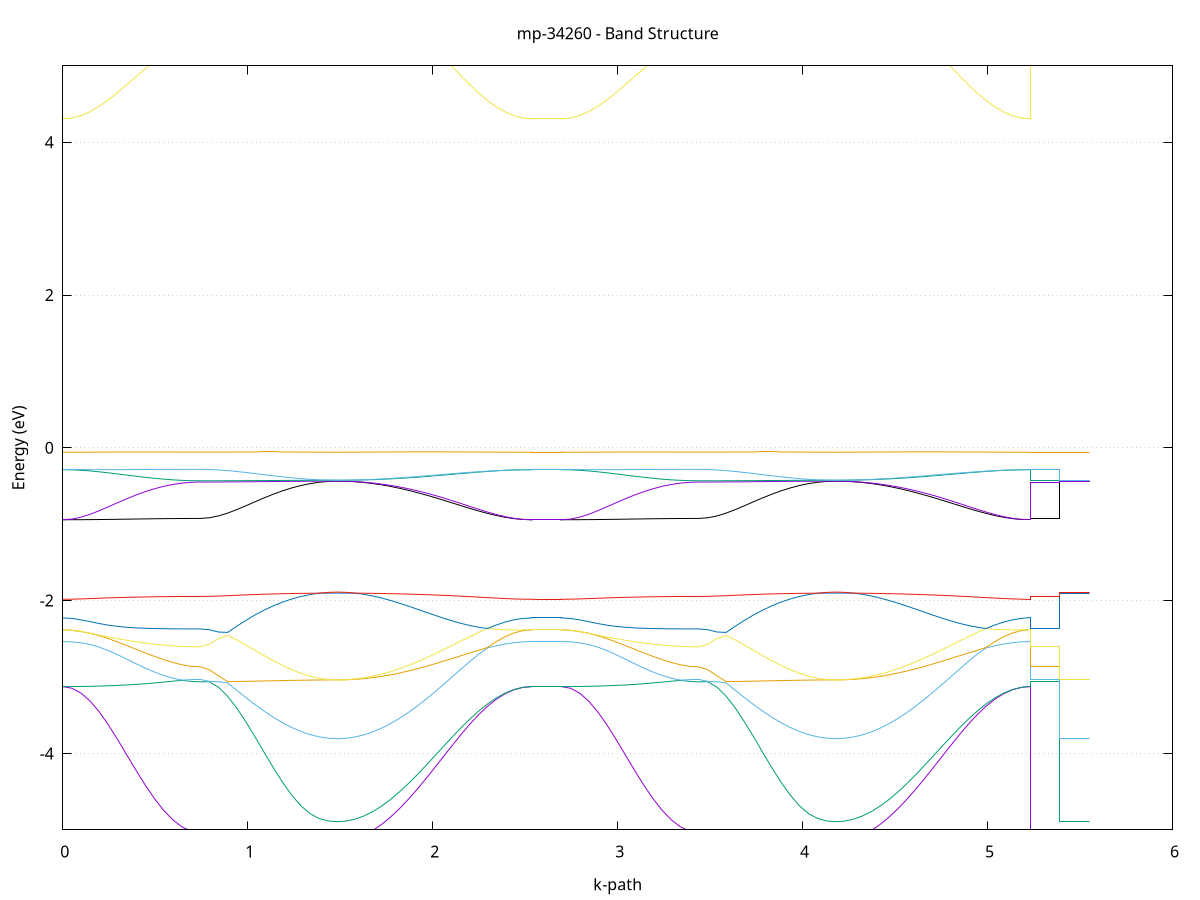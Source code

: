 set title 'mp-34260 - Band Structure'
set xlabel 'k-path'
set ylabel 'Energy (eV)'
set grid y
set yrange [-5:5]
set terminal png size 800,600
set output 'mp-34260_bands_gnuplot.png'
plot '-' using 1:2 with lines notitle, '-' using 1:2 with lines notitle, '-' using 1:2 with lines notitle, '-' using 1:2 with lines notitle, '-' using 1:2 with lines notitle, '-' using 1:2 with lines notitle, '-' using 1:2 with lines notitle, '-' using 1:2 with lines notitle, '-' using 1:2 with lines notitle, '-' using 1:2 with lines notitle, '-' using 1:2 with lines notitle, '-' using 1:2 with lines notitle, '-' using 1:2 with lines notitle, '-' using 1:2 with lines notitle, '-' using 1:2 with lines notitle, '-' using 1:2 with lines notitle, '-' using 1:2 with lines notitle, '-' using 1:2 with lines notitle, '-' using 1:2 with lines notitle, '-' using 1:2 with lines notitle, '-' using 1:2 with lines notitle, '-' using 1:2 with lines notitle, '-' using 1:2 with lines notitle, '-' using 1:2 with lines notitle, '-' using 1:2 with lines notitle, '-' using 1:2 with lines notitle, '-' using 1:2 with lines notitle, '-' using 1:2 with lines notitle, '-' using 1:2 with lines notitle, '-' using 1:2 with lines notitle, '-' using 1:2 with lines notitle, '-' using 1:2 with lines notitle, '-' using 1:2 with lines notitle, '-' using 1:2 with lines notitle, '-' using 1:2 with lines notitle, '-' using 1:2 with lines notitle, '-' using 1:2 with lines notitle, '-' using 1:2 with lines notitle, '-' using 1:2 with lines notitle, '-' using 1:2 with lines notitle
0.000000 -47.167414
0.049501 -47.167414
0.099002 -47.167214
0.148503 -47.167014
0.198004 -47.166714
0.247505 -47.166414
0.297006 -47.166014
0.346507 -47.165614
0.396008 -47.165214
0.445509 -47.164814
0.495010 -47.164414
0.544511 -47.164014
0.594012 -47.163814
0.643513 -47.163614
0.693014 -47.163414
0.742515 -47.163414
0.742515 -47.163414
0.792016 -47.163314
0.841517 -47.163214
0.891018 -47.163014
0.940518 -47.162714
0.990019 -47.162414
1.039520 -47.162014
1.089021 -47.161614
1.138522 -47.161214
1.188023 -47.160814
1.237524 -47.160414
1.287025 -47.160014
1.336526 -47.159814
1.386027 -47.159614
1.435528 -47.159414
1.485029 -47.159414
1.485029 -47.159414
1.532760 -47.159414
1.580491 -47.159514
1.628221 -47.159714
1.675952 -47.160014
1.723682 -47.160414
1.771413 -47.160814
1.819144 -47.161214
1.866874 -47.161714
1.914605 -47.162314
1.962336 -47.162814
2.010066 -47.163414
2.057797 -47.164014
2.105528 -47.164514
2.153258 -47.165014
2.200989 -47.165614
2.248720 -47.166014
2.296450 -47.166414
2.344181 -47.166714
2.391911 -47.167014
2.439642 -47.167214
2.487373 -47.167314
2.535103 -47.167414
2.535103 -47.167414
2.575204 -47.167314
2.615305 -47.167414
2.655406 -47.167414
2.695507 -47.167414
2.695507 -47.167414
2.745008 -47.167414
2.794509 -47.167214
2.844010 -47.167014
2.893511 -47.166714
2.943012 -47.166414
2.992512 -47.166014
3.042013 -47.165614
3.091514 -47.165214
3.141015 -47.164814
3.190516 -47.164414
3.240017 -47.164014
3.289518 -47.163814
3.339019 -47.163514
3.388520 -47.163414
3.438021 -47.163414
3.438021 -47.163414
3.487522 -47.163314
3.537023 -47.163214
3.586524 -47.163014
3.636025 -47.162714
3.685526 -47.162414
3.735027 -47.162014
3.784528 -47.161614
3.834029 -47.161214
3.883530 -47.160814
3.933031 -47.160414
3.982532 -47.160114
4.032033 -47.159814
4.081534 -47.159614
4.131035 -47.159414
4.180536 -47.159414
4.180536 -47.159414
4.228266 -47.159414
4.275997 -47.159614
4.323728 -47.159714
4.371458 -47.160014
4.419189 -47.160414
4.466920 -47.160814
4.514650 -47.161214
4.562381 -47.161714
4.610112 -47.162214
4.657842 -47.162814
4.705573 -47.163414
4.753304 -47.163914
4.801034 -47.164514
4.848765 -47.165014
4.896496 -47.165514
4.944226 -47.166014
4.991957 -47.166414
5.039687 -47.166714
5.087418 -47.167014
5.135149 -47.167214
5.182879 -47.167414
5.230610 -47.167414
5.230610 -47.163414
5.270711 -47.163414
5.310812 -47.163414
5.350912 -47.163414
5.391013 -47.163414
5.391013 -47.159414
5.431114 -47.159414
5.471215 -47.159414
5.511316 -47.159414
5.551417 -47.159414
e
0.000000 -25.686614
0.049501 -25.686614
0.099002 -25.686414
0.148503 -25.686214
0.198004 -25.685914
0.247505 -25.685514
0.297006 -25.685114
0.346507 -25.684714
0.396008 -25.700614
0.445509 -25.752114
0.495010 -25.798714
0.544511 -25.838714
0.594012 -25.871114
0.643513 -25.894914
0.693014 -25.909414
0.742515 -25.914314
0.742515 -25.914314
0.792016 -25.914214
0.841517 -25.914114
0.891018 -25.913814
0.940518 -25.913514
0.990019 -25.913114
1.039520 -25.912614
1.089021 -25.912114
1.138522 -25.911614
1.188023 -25.911114
1.237524 -25.910714
1.287025 -25.910314
1.336526 -25.909914
1.386027 -25.909714
1.435528 -25.909514
1.485029 -25.909514
1.485029 -25.909514
1.532760 -25.907314
1.580491 -25.900614
1.628221 -25.889614
1.675952 -25.874314
1.723682 -25.855014
1.771413 -25.831914
1.819144 -25.805314
1.866874 -25.775614
1.914605 -25.743114
1.962336 -25.708414
2.010066 -25.682214
2.057797 -25.682814
2.105528 -25.683514
2.153258 -25.684014
2.200989 -25.684614
2.248720 -25.685114
2.296450 -25.685614
2.344181 -25.685914
2.391911 -25.686214
2.439642 -25.686514
2.487373 -25.686614
2.535103 -25.686614
2.535103 -25.686614
2.575204 -25.686614
2.615305 -25.686614
2.655406 -25.686614
2.695507 -25.686614
2.695507 -25.686614
2.745008 -25.686614
2.794509 -25.686414
2.844010 -25.686214
2.893511 -25.685914
2.943012 -25.685514
2.992512 -25.685114
3.042013 -25.684614
3.091514 -25.700614
3.141015 -25.752114
3.190516 -25.798714
3.240017 -25.838714
3.289518 -25.871114
3.339019 -25.894914
3.388520 -25.909414
3.438021 -25.914314
3.438021 -25.914314
3.487522 -25.914214
3.537023 -25.914014
3.586524 -25.913814
3.636025 -25.913514
3.685526 -25.913114
3.735027 -25.912614
3.784528 -25.912114
3.834029 -25.911614
3.883530 -25.911114
3.933031 -25.910714
3.982532 -25.910314
4.032033 -25.909914
4.081534 -25.909714
4.131035 -25.909514
4.180536 -25.909514
4.180536 -25.909514
4.228266 -25.907214
4.275997 -25.900614
4.323728 -25.889614
4.371458 -25.874314
4.419189 -25.855014
4.466920 -25.831914
4.514650 -25.805314
4.562381 -25.775614
4.610112 -25.743114
4.657842 -25.708514
4.705573 -25.682214
4.753304 -25.682914
4.801034 -25.683514
4.848765 -25.684014
4.896496 -25.684614
4.944226 -25.685114
4.991957 -25.685514
5.039687 -25.685914
5.087418 -25.686214
5.135149 -25.686414
5.182879 -25.686614
5.230610 -25.686614
5.230610 -25.914314
5.270711 -25.914314
5.310812 -25.914314
5.350912 -25.914214
5.391013 -25.914314
5.391013 -25.909514
5.431114 -25.909514
5.471215 -25.909514
5.511316 -25.909514
5.551417 -25.909514
e
0.000000 -25.384914
0.049501 -25.391914
0.099002 -25.412514
0.148503 -25.445014
0.198004 -25.487314
0.247505 -25.536814
0.297006 -25.590714
0.346507 -25.646114
0.396008 -25.684214
0.445509 -25.683714
0.495010 -25.683314
0.544511 -25.682914
0.594012 -25.682614
0.643513 -25.682414
0.693014 -25.682314
0.742515 -25.682214
0.742515 -25.682214
0.792016 -25.682214
0.841517 -25.682014
0.891018 -25.681814
0.940518 -25.681514
0.990019 -25.681114
1.039520 -25.680714
1.089021 -25.680314
1.138522 -25.696114
1.188023 -25.747514
1.237524 -25.794014
1.287025 -25.834014
1.336526 -25.866414
1.386027 -25.890114
1.435528 -25.904614
1.485029 -25.909514
1.485029 -25.909514
1.532760 -25.907214
1.580491 -25.900514
1.628221 -25.889314
1.675952 -25.873914
1.723682 -25.854414
1.771413 -25.831114
1.819144 -25.804314
1.866874 -25.774314
1.914605 -25.741714
1.962336 -25.706914
2.010066 -25.672214
2.057797 -25.634914
2.105528 -25.597414
2.153258 -25.560414
2.200989 -25.524714
2.248720 -25.491414
2.296450 -25.461214
2.344181 -25.435014
2.391911 -25.413714
2.439642 -25.397914
2.487373 -25.388214
2.535103 -25.384914
2.535103 -25.384914
2.575204 -25.384914
2.615305 -25.384914
2.655406 -25.384914
2.695507 -25.384914
2.695507 -25.384914
2.745008 -25.391914
2.794509 -25.412514
2.844010 -25.445014
2.893511 -25.487314
2.943012 -25.536814
2.992512 -25.590714
3.042013 -25.646114
3.091514 -25.684214
3.141015 -25.683714
3.190516 -25.683314
3.240017 -25.682914
3.289518 -25.682614
3.339019 -25.682414
3.388520 -25.682314
3.438021 -25.682214
3.438021 -25.682214
3.487522 -25.682214
3.537023 -25.682014
3.586524 -25.681814
3.636025 -25.681514
3.685526 -25.681114
3.735027 -25.680714
3.784528 -25.680314
3.834029 -25.696114
3.883530 -25.747514
3.933031 -25.794014
3.982532 -25.834014
4.032033 -25.866414
4.081534 -25.890114
4.131035 -25.904614
4.180536 -25.909514
4.180536 -25.909514
4.228266 -25.907214
4.275997 -25.900514
4.323728 -25.889314
4.371458 -25.873914
4.419189 -25.854414
4.466920 -25.831114
4.514650 -25.804314
4.562381 -25.774314
4.610112 -25.741714
4.657842 -25.706914
4.705573 -25.672214
4.753304 -25.634914
4.801034 -25.597414
4.848765 -25.560414
4.896496 -25.524814
4.944226 -25.491414
4.991957 -25.461214
5.039687 -25.435014
5.087418 -25.413714
5.135149 -25.397914
5.182879 -25.388214
5.230610 -25.384914
5.230610 -25.682214
5.270711 -25.682214
5.310812 -25.682214
5.350912 -25.682214
5.391013 -25.682214
5.391013 -25.909514
5.431114 -25.909514
5.471215 -25.909514
5.511316 -25.909514
5.551417 -25.909514
e
0.000000 -25.384914
0.049501 -25.384914
0.099002 -25.384714
0.148503 -25.384514
0.198004 -25.384214
0.247505 -25.383914
0.297006 -25.383514
0.346507 -25.383014
0.396008 -25.382614
0.445509 -25.382214
0.495010 -25.381814
0.544511 -25.381414
0.594012 -25.381114
0.643513 -25.380914
0.693014 -25.380814
0.742515 -25.380714
0.742515 -25.380714
0.792016 -25.387714
0.841517 -25.408214
0.891018 -25.440714
0.940518 -25.483014
0.990019 -25.532514
1.039520 -25.586214
1.089021 -25.641614
1.138522 -25.679814
1.188023 -25.679414
1.237524 -25.678914
1.287025 -25.678614
1.336526 -25.678214
1.386027 -25.678014
1.435528 -25.677914
1.485029 -25.677814
1.485029 -25.677814
1.532760 -25.677914
1.580491 -25.678014
1.628221 -25.678214
1.675952 -25.678514
1.723682 -25.678914
1.771413 -25.679414
1.819144 -25.679914
1.866874 -25.680414
1.914605 -25.681014
1.962336 -25.681614
2.010066 -25.670614
2.057797 -25.633314
2.105528 -25.595814
2.153258 -25.558914
2.200989 -25.523514
2.248720 -25.490314
2.296450 -25.460314
2.344181 -25.434414
2.391911 -25.413314
2.439642 -25.397714
2.487373 -25.388214
2.535103 -25.384914
2.535103 -25.384914
2.575204 -25.384914
2.615305 -25.384914
2.655406 -25.384914
2.695507 -25.384914
2.695507 -25.384914
2.745008 -25.384914
2.794509 -25.384714
2.844010 -25.384514
2.893511 -25.384214
2.943012 -25.383914
2.992512 -25.383514
3.042013 -25.383014
3.091514 -25.382614
3.141015 -25.382214
3.190516 -25.381814
3.240017 -25.381414
3.289518 -25.381114
3.339019 -25.380914
3.388520 -25.380814
3.438021 -25.380714
3.438021 -25.380714
3.487522 -25.387714
3.537023 -25.408214
3.586524 -25.440714
3.636025 -25.483014
3.685526 -25.532514
3.735027 -25.586214
3.784528 -25.641614
3.834029 -25.679814
3.883530 -25.679414
3.933031 -25.678914
3.982532 -25.678614
4.032033 -25.678214
4.081534 -25.678014
4.131035 -25.677914
4.180536 -25.677814
4.180536 -25.677814
4.228266 -25.677914
4.275997 -25.678014
4.323728 -25.678214
4.371458 -25.678514
4.419189 -25.678914
4.466920 -25.679314
4.514650 -25.679914
4.562381 -25.680414
4.610112 -25.681014
4.657842 -25.681614
4.705573 -25.670614
4.753304 -25.633314
4.801034 -25.595814
4.848765 -25.558914
4.896496 -25.523514
4.944226 -25.490314
4.991957 -25.460314
5.039687 -25.434414
5.087418 -25.413314
5.135149 -25.397714
5.182879 -25.388214
5.230610 -25.384914
5.230610 -25.380714
5.270711 -25.380714
5.310812 -25.380714
5.350912 -25.380714
5.391013 -25.380714
5.391013 -25.677814
5.431114 -25.677814
5.471215 -25.677814
5.511316 -25.677814
5.551417 -25.677814
e
0.000000 -21.570014
0.049501 -21.564614
0.099002 -21.555314
0.148503 -21.549814
0.198004 -21.547314
0.247505 -21.545814
0.297006 -21.544914
0.346507 -21.544214
0.396008 -21.543614
0.445509 -21.543114
0.495010 -21.542714
0.544511 -21.542414
0.594012 -21.542114
0.643513 -21.541914
0.693014 -21.541914
0.742515 -21.541814
0.742515 -21.541814
0.792016 -21.529814
0.841517 -21.494514
0.891018 -21.437914
0.940518 -21.363214
0.990019 -21.274214
1.039520 -21.175114
1.089021 -21.070614
1.138522 -20.965214
1.188023 -20.863214
1.237524 -20.768814
1.287025 -20.685714
1.336526 -20.617514
1.386027 -20.566614
1.435528 -20.535214
1.485029 -20.524614
1.485029 -20.524614
1.532760 -20.529714
1.580491 -20.544814
1.628221 -20.569714
1.675952 -20.603914
1.723682 -20.646614
1.771413 -20.697314
1.819144 -20.754814
1.866874 -20.818214
1.914605 -20.886214
1.962336 -20.957614
2.010066 -21.031014
2.057797 -21.105114
2.105528 -21.178414
2.153258 -21.249414
2.200989 -21.316614
2.248720 -21.378514
2.296450 -21.433814
2.344181 -21.481114
2.391911 -21.519214
2.439642 -21.547214
2.487373 -21.564314
2.535103 -21.570014
2.535103 -21.570014
2.575204 -21.570114
2.615305 -21.570114
2.655406 -21.570114
2.695507 -21.570114
2.695507 -21.570114
2.745008 -21.564614
2.794509 -21.555314
2.844010 -21.549814
2.893511 -21.547314
2.943012 -21.545814
2.992512 -21.544914
3.042013 -21.544214
3.091514 -21.543614
3.141015 -21.543214
3.190516 -21.542714
3.240017 -21.542314
3.289518 -21.542114
3.339019 -21.541914
3.388520 -21.541814
3.438021 -21.541814
3.438021 -21.541814
3.487522 -21.529714
3.537023 -21.494414
3.586524 -21.438014
3.636025 -21.363214
3.685526 -21.274214
3.735027 -21.175114
3.784528 -21.070614
3.834029 -20.965214
3.883530 -20.863214
3.933031 -20.768814
3.982532 -20.685814
4.032033 -20.617514
4.081534 -20.566614
4.131035 -20.535214
4.180536 -20.524614
4.180536 -20.524614
4.228266 -20.529714
4.275997 -20.544814
4.323728 -20.569714
4.371458 -20.603814
4.419189 -20.646614
4.466920 -20.697314
4.514650 -20.754814
4.562381 -20.818214
4.610112 -20.886214
4.657842 -20.957714
4.705573 -21.031114
4.753304 -21.105214
4.801034 -21.178414
4.848765 -21.249414
4.896496 -21.316614
4.944226 -21.378514
4.991957 -21.433714
5.039687 -21.481114
5.087418 -21.519214
5.135149 -21.547214
5.182879 -21.564314
5.230610 -21.570114
5.230610 -21.541814
5.270711 -21.541814
5.310812 -21.541814
5.350912 -21.541714
5.391013 -21.541814
5.391013 -20.524614
5.431114 -20.524614
5.471215 -20.524614
5.511316 -20.524614
5.551417 -20.524614
e
0.000000 -21.520014
0.049501 -21.513314
0.099002 -21.487214
0.148503 -21.435814
0.198004 -21.363314
0.247505 -21.275414
0.297006 -21.176814
0.346507 -21.072714
0.396008 -20.967414
0.445509 -20.865414
0.495010 -20.771114
0.544511 -20.688014
0.594012 -20.619814
0.643513 -20.568914
0.693014 -20.537614
0.742515 -20.526914
0.742515 -20.526914
0.792016 -20.526914
0.841517 -20.526814
0.891018 -20.526714
0.940518 -20.526614
0.990019 -20.526414
1.039520 -20.526114
1.089021 -20.525914
1.138522 -20.525714
1.188023 -20.525514
1.237524 -20.525214
1.287025 -20.525014
1.336526 -20.524814
1.386027 -20.524714
1.435528 -20.524614
1.485029 -20.524614
1.485029 -20.524614
1.532760 -20.529514
1.580491 -20.543814
1.628221 -20.567514
1.675952 -20.600114
1.723682 -20.640914
1.771413 -20.689214
1.819144 -20.744014
1.866874 -20.804314
1.914605 -20.869114
1.962336 -20.937114
2.010066 -21.007114
2.057797 -21.077614
2.105528 -21.147414
2.153258 -21.214914
2.200989 -21.278714
2.248720 -21.337614
2.296450 -21.390314
2.344181 -21.435314
2.391911 -21.471514
2.439642 -21.498114
2.487373 -21.514414
2.535103 -21.520014
2.535103 -21.520014
2.575204 -21.519814
2.615305 -21.519814
2.655406 -21.519814
2.695507 -21.519914
2.695507 -21.519914
2.745008 -21.513214
2.794509 -21.487214
2.844010 -21.435814
2.893511 -21.363314
2.943012 -21.275314
2.992512 -21.176914
3.042013 -21.072614
3.091514 -20.967414
3.141015 -20.865514
3.190516 -20.771014
3.240017 -20.688014
3.289518 -20.619714
3.339019 -20.568914
3.388520 -20.537514
3.438021 -20.526914
3.438021 -20.526914
3.487522 -20.526914
3.537023 -20.526814
3.586524 -20.526714
3.636025 -20.526614
3.685526 -20.526314
3.735027 -20.526114
3.784528 -20.525914
3.834029 -20.525714
3.883530 -20.525514
3.933031 -20.525214
3.982532 -20.525014
4.032033 -20.524914
4.081534 -20.524714
4.131035 -20.524614
4.180536 -20.524614
4.180536 -20.524614
4.228266 -20.529414
4.275997 -20.543914
4.323728 -20.567614
4.371458 -20.600114
4.419189 -20.640814
4.466920 -20.689114
4.514650 -20.743914
4.562381 -20.804314
4.610112 -20.869114
4.657842 -20.937114
4.705573 -21.007014
4.753304 -21.077514
4.801034 -21.147314
4.848765 -21.214814
4.896496 -21.278814
4.944226 -21.337714
4.991957 -21.390314
5.039687 -21.435214
5.087418 -21.471514
5.135149 -21.498014
5.182879 -21.514314
5.230610 -21.519914
5.230610 -20.526914
5.270711 -20.526914
5.310812 -20.526914
5.350912 -20.526914
5.391013 -20.526914
5.391013 -20.524614
5.431114 -20.524614
5.471215 -20.524614
5.511316 -20.524614
5.551417 -20.524614
e
0.000000 -19.385214
0.049501 -19.385214
0.099002 -19.385114
0.148503 -19.384814
0.198004 -19.384714
0.247505 -19.384414
0.297006 -19.384114
0.346507 -19.383714
0.396008 -19.383414
0.445509 -19.383014
0.495010 -19.382814
0.544511 -19.382414
0.594012 -19.382314
0.643513 -19.382114
0.693014 -19.382014
0.742515 -19.381914
0.742515 -19.381914
0.792016 -19.381914
0.841517 -19.381814
0.891018 -19.381614
0.940518 -19.381414
0.990019 -19.381014
1.039520 -19.380714
1.089021 -19.380414
1.138522 -19.380014
1.188023 -19.379714
1.237524 -19.379414
1.287025 -19.379014
1.336526 -19.378814
1.386027 -19.378614
1.435528 -19.378514
1.485029 -19.378514
1.485029 -19.378514
1.532760 -19.378514
1.580491 -19.378614
1.628221 -19.378814
1.675952 -19.379114
1.723682 -19.379414
1.771413 -19.379714
1.819144 -19.380114
1.866874 -19.380514
1.914605 -19.381014
1.962336 -19.381414
2.010066 -19.381914
2.057797 -19.382314
2.105528 -19.382814
2.153258 -19.383314
2.200989 -19.383614
2.248720 -19.384014
2.296450 -19.384414
2.344181 -19.384714
2.391911 -19.384914
2.439642 -19.385014
2.487373 -19.385114
2.535103 -19.385214
2.535103 -19.385214
2.575204 -19.385214
2.615305 -19.385214
2.655406 -19.385214
2.695507 -19.385214
2.695507 -19.385214
2.745008 -19.385214
2.794509 -19.385114
2.844010 -19.384914
2.893511 -19.384714
2.943012 -19.384414
2.992512 -19.384114
3.042013 -19.383714
3.091514 -19.383414
3.141015 -19.383114
3.190516 -19.382714
3.240017 -19.382414
3.289518 -19.382214
3.339019 -19.382114
3.388520 -19.381914
3.438021 -19.382014
3.438021 -19.382014
3.487522 -19.381914
3.537023 -19.381714
3.586524 -19.381614
3.636025 -19.381414
3.685526 -19.381014
3.735027 -19.380714
3.784528 -19.380414
3.834029 -19.380014
3.883530 -19.379714
3.933031 -19.379414
3.982532 -19.379114
4.032033 -19.378814
4.081534 -19.378614
4.131035 -19.378514
4.180536 -19.378414
4.180536 -19.378414
4.228266 -19.378414
4.275997 -19.378614
4.323728 -19.378914
4.371458 -19.379114
4.419189 -19.379314
4.466920 -19.379614
4.514650 -19.380014
4.562381 -19.380514
4.610112 -19.380914
4.657842 -19.381414
4.705573 -19.381914
4.753304 -19.382414
4.801034 -19.382814
4.848765 -19.383314
4.896496 -19.383714
4.944226 -19.384014
4.991957 -19.384414
5.039687 -19.384714
5.087418 -19.384914
5.135149 -19.385014
5.182879 -19.385114
5.230610 -19.385214
5.230610 -19.381914
5.270711 -19.382014
5.310812 -19.381914
5.350912 -19.381914
5.391013 -19.382014
5.391013 -19.378514
5.431114 -19.378414
5.471215 -19.378514
5.511316 -19.378514
5.551417 -19.378414
e
0.000000 -18.241214
0.049501 -18.241114
0.099002 -18.241014
0.148503 -18.240814
0.198004 -18.240614
0.247505 -18.240414
0.297006 -18.240114
0.346507 -18.239914
0.396008 -18.239614
0.445509 -18.239314
0.495010 -18.239114
0.544511 -18.238914
0.594012 -18.238714
0.643513 -18.238614
0.693014 -18.238614
0.742515 -18.238514
0.742515 -18.238514
0.792016 -18.238514
0.841517 -18.238414
0.891018 -18.238314
0.940518 -18.238114
0.990019 -18.237914
1.039520 -18.237714
1.089021 -18.237414
1.138522 -18.237114
1.188023 -18.236814
1.237524 -18.236514
1.287025 -18.236214
1.336526 -18.236114
1.386027 -18.235914
1.435528 -18.235814
1.485029 -18.235814
1.485029 -18.235814
1.532760 -18.235814
1.580491 -18.235914
1.628221 -18.236014
1.675952 -18.236314
1.723682 -18.236514
1.771413 -18.236814
1.819144 -18.237114
1.866874 -18.237414
1.914605 -18.237814
1.962336 -18.238114
2.010066 -18.238414
2.057797 -18.238814
2.105528 -18.239214
2.153258 -18.239514
2.200989 -18.239814
2.248720 -18.240114
2.296450 -18.240414
2.344181 -18.240714
2.391911 -18.240814
2.439642 -18.241014
2.487373 -18.241114
2.535103 -18.241214
2.535103 -18.241214
2.575204 -18.241114
2.615305 -18.241114
2.655406 -18.241114
2.695507 -18.241214
2.695507 -18.241214
2.745008 -18.241114
2.794509 -18.240914
2.844010 -18.240814
2.893511 -18.240614
2.943012 -18.240414
2.992512 -18.240114
3.042013 -18.239914
3.091514 -18.239614
3.141015 -18.239414
3.190516 -18.239114
3.240017 -18.238814
3.289518 -18.238714
3.339019 -18.238614
3.388520 -18.238514
3.438021 -18.238514
3.438021 -18.238514
3.487522 -18.238414
3.537023 -18.238314
3.586524 -18.238314
3.636025 -18.238114
3.685526 -18.237914
3.735027 -18.237714
3.784528 -18.237414
3.834029 -18.237114
3.883530 -18.236814
3.933031 -18.236514
3.982532 -18.236314
4.032033 -18.236114
4.081534 -18.235914
4.131035 -18.235814
4.180536 -18.235914
4.180536 -18.235914
4.228266 -18.235814
4.275997 -18.235914
4.323728 -18.236114
4.371458 -18.236314
4.419189 -18.236514
4.466920 -18.236814
4.514650 -18.237114
4.562381 -18.237414
4.610112 -18.237814
4.657842 -18.238114
4.705573 -18.238414
4.753304 -18.238814
4.801034 -18.239114
4.848765 -18.239514
4.896496 -18.239814
4.944226 -18.240114
4.991957 -18.240414
5.039687 -18.240614
5.087418 -18.240814
5.135149 -18.241014
5.182879 -18.241114
5.230610 -18.241214
5.230610 -18.238514
5.270711 -18.238514
5.310812 -18.238514
5.350912 -18.238514
5.391013 -18.238514
5.391013 -18.235814
5.431114 -18.235814
5.471215 -18.235814
5.511316 -18.235814
5.551417 -18.235914
e
0.000000 -3.125814
0.049501 -3.147314
0.099002 -3.211814
0.148503 -3.317414
0.198004 -3.459414
0.247505 -3.630414
0.297006 -3.821014
0.346507 -4.021414
0.396008 -4.222014
0.445509 -4.414114
0.495010 -4.590114
0.544511 -4.743414
0.594012 -4.868414
0.643513 -4.960914
0.693014 -5.017714
0.742515 -5.036814
0.742515 -5.036814
0.792016 -5.036814
0.841517 -5.036914
0.891018 -5.037014
0.940518 -5.037314
0.990019 -5.037814
1.039520 -5.038814
1.089021 -5.040614
1.138522 -5.043614
1.188023 -5.048714
1.237524 -5.057214
1.287025 -5.071414
1.336526 -5.093514
1.386027 -5.121714
1.435528 -5.146114
1.485029 -5.155814
1.485029 -5.155814
1.532760 -5.146514
1.580491 -5.118714
1.628221 -5.072814
1.675952 -5.009514
1.723682 -4.929714
1.771413 -4.834614
1.819144 -4.725714
1.866874 -4.604614
1.914605 -4.473414
1.962336 -4.334314
2.010066 -4.189714
2.057797 -4.042514
2.105528 -3.895814
2.153258 -3.752914
2.200989 -3.617314
2.248720 -3.492814
2.296450 -3.382914
2.344181 -3.290614
2.391911 -3.218114
2.439642 -3.166514
2.487373 -3.135914
2.535103 -3.125814
2.535103 -3.125814
2.575204 -3.125814
2.615305 -3.125814
2.655406 -3.125814
2.695507 -3.125814
2.695507 -3.125814
2.745008 -3.147314
2.794509 -3.211814
2.844010 -3.317414
2.893511 -3.459414
2.943012 -3.630414
2.992512 -3.821014
3.042013 -4.021414
3.091514 -4.222014
3.141015 -4.414114
3.190516 -4.590114
3.240017 -4.743414
3.289518 -4.868414
3.339019 -4.960914
3.388520 -5.017714
3.438021 -5.036814
3.438021 -5.036814
3.487522 -5.036814
3.537023 -5.036914
3.586524 -5.037014
3.636025 -5.037314
3.685526 -5.037814
3.735027 -5.038814
3.784528 -5.040614
3.834029 -5.043614
3.883530 -5.048714
3.933031 -5.057214
3.982532 -5.071414
4.032033 -5.093514
4.081534 -5.121714
4.131035 -5.146114
4.180536 -5.155814
4.180536 -5.155814
4.228266 -5.146514
4.275997 -5.118714
4.323728 -5.072814
4.371458 -5.009514
4.419189 -4.929714
4.466920 -4.834614
4.514650 -4.725714
4.562381 -4.604614
4.610112 -4.473414
4.657842 -4.334314
4.705573 -4.189714
4.753304 -4.042514
4.801034 -3.895814
4.848765 -3.752914
4.896496 -3.617314
4.944226 -3.492814
4.991957 -3.382914
5.039687 -3.290614
5.087418 -3.218114
5.135149 -3.166514
5.182879 -3.135914
5.230610 -3.125814
5.230610 -5.036814
5.270711 -5.036814
5.310812 -5.036814
5.350912 -5.036814
5.391013 -5.036814
5.391013 -5.155814
5.431114 -5.155814
5.471215 -5.155814
5.511316 -5.155814
5.551417 -5.155814
e
0.000000 -3.125714
0.049501 -3.125314
0.099002 -3.124114
0.148503 -3.122014
0.198004 -3.119014
0.247505 -3.115114
0.297006 -3.110114
0.346507 -3.104014
0.396008 -3.096714
0.445509 -3.088114
0.495010 -3.078114
0.544511 -3.067014
0.594012 -3.055214
0.643513 -3.043814
0.693014 -3.057514
0.742515 -3.062914
0.742515 -3.062914
0.792016 -3.062614
0.841517 -3.132414
0.891018 -3.251414
0.940518 -3.406114
0.990019 -3.586914
1.039520 -3.784114
1.089021 -3.987714
1.138522 -4.188414
1.188023 -4.377314
1.237524 -4.545814
1.287025 -4.685314
1.336526 -4.788414
1.386027 -4.852814
1.435528 -4.885014
1.485029 -4.894514
1.485029 -4.894514
1.532760 -4.886014
1.580491 -4.860714
1.628221 -4.819014
1.675952 -4.761614
1.723682 -4.689514
1.771413 -4.603914
1.819144 -4.506514
1.866874 -4.398814
1.914605 -4.283114
1.962336 -4.161314
2.010066 -4.036014
2.057797 -3.909714
2.105528 -3.784914
2.153258 -3.664314
2.200989 -3.550614
2.248720 -3.446214
2.296450 -3.353314
2.344181 -3.274214
2.391911 -3.210514
2.439642 -3.163814
2.487373 -3.135314
2.535103 -3.125814
2.535103 -3.125814
2.575204 -3.125814
2.615305 -3.125714
2.655406 -3.125714
2.695507 -3.125714
2.695507 -3.125714
2.745008 -3.125314
2.794509 -3.124114
2.844010 -3.122014
2.893511 -3.119014
2.943012 -3.115114
2.992512 -3.110114
3.042013 -3.104014
3.091514 -3.096714
3.141015 -3.088114
3.190516 -3.078114
3.240017 -3.067014
3.289518 -3.055214
3.339019 -3.043814
3.388520 -3.057514
3.438021 -3.062914
3.438021 -3.062914
3.487522 -3.062614
3.537023 -3.132414
3.586524 -3.251414
3.636025 -3.406114
3.685526 -3.586914
3.735027 -3.784014
3.784528 -3.987714
3.834029 -4.188414
3.883530 -4.377314
3.933031 -4.545814
3.982532 -4.685314
4.032033 -4.788414
4.081534 -4.852814
4.131035 -4.885014
4.180536 -4.894514
4.180536 -4.894514
4.228266 -4.886014
4.275997 -4.860714
4.323728 -4.819014
4.371458 -4.761614
4.419189 -4.689514
4.466920 -4.603914
4.514650 -4.506514
4.562381 -4.398814
4.610112 -4.283114
4.657842 -4.161314
4.705573 -4.036014
4.753304 -3.909714
4.801034 -3.784914
4.848765 -3.664314
4.896496 -3.550614
4.944226 -3.446214
4.991957 -3.353314
5.039687 -3.274214
5.087418 -3.210514
5.135149 -3.163814
5.182879 -3.135314
5.230610 -3.125714
5.230610 -3.062914
5.270711 -3.062914
5.310812 -3.062914
5.350912 -3.062914
5.391013 -3.062914
5.391013 -4.894514
5.431114 -4.894514
5.471215 -4.894514
5.511316 -4.894514
5.551417 -4.894514
e
0.000000 -2.536314
0.049501 -2.540314
0.099002 -2.553014
0.148503 -2.575714
0.198004 -2.609914
0.247505 -2.655114
0.297006 -2.708914
0.346507 -2.767314
0.396008 -2.826514
0.445509 -2.883214
0.495010 -2.934714
0.544511 -2.979114
0.594012 -3.015014
0.643513 -3.041414
0.693014 -3.034814
0.742515 -3.031314
0.742515 -3.031314
0.792016 -3.057114
0.841517 -3.061814
0.891018 -3.077614
0.940518 -3.174214
0.990019 -3.269614
1.039520 -3.361514
1.089021 -3.447914
1.138522 -3.527314
1.188023 -3.598614
1.237524 -3.660614
1.287025 -3.712614
1.336526 -3.753714
1.386027 -3.783514
1.435528 -3.801514
1.485029 -3.807514
1.485029 -3.807514
1.532760 -3.801914
1.580491 -3.785114
1.628221 -3.757414
1.675952 -3.718914
1.723682 -3.670114
1.771413 -3.611514
1.819144 -3.543814
1.866874 -3.467614
1.914605 -3.384014
1.962336 -3.293914
2.010066 -3.198514
2.057797 -3.099414
2.105528 -2.998014
2.153258 -2.896514
2.200989 -2.796914
2.248720 -2.701814
2.296450 -2.619514
2.344181 -2.591614
2.391911 -2.568314
2.439642 -2.550814
2.487373 -2.540014
2.535103 -2.536314
2.535103 -2.536314
2.575204 -2.536314
2.615305 -2.536314
2.655406 -2.536314
2.695507 -2.536314
2.695507 -2.536314
2.745008 -2.540314
2.794509 -2.553014
2.844010 -2.575714
2.893511 -2.609914
2.943012 -2.655114
2.992512 -2.708914
3.042013 -2.767314
3.091514 -2.826514
3.141015 -2.883214
3.190516 -2.934714
3.240017 -2.979114
3.289518 -3.015014
3.339019 -3.041414
3.388520 -3.034814
3.438021 -3.031314
3.438021 -3.031314
3.487522 -3.057114
3.537023 -3.061814
3.586524 -3.077614
3.636025 -3.174214
3.685526 -3.269614
3.735027 -3.361514
3.784528 -3.447914
3.834029 -3.527314
3.883530 -3.598614
3.933031 -3.660614
3.982532 -3.712614
4.032033 -3.753714
4.081534 -3.783514
4.131035 -3.801514
4.180536 -3.807514
4.180536 -3.807514
4.228266 -3.801914
4.275997 -3.785114
4.323728 -3.757414
4.371458 -3.718914
4.419189 -3.670114
4.466920 -3.611514
4.514650 -3.543814
4.562381 -3.467614
4.610112 -3.384014
4.657842 -3.293914
4.705573 -3.198514
4.753304 -3.099414
4.801034 -2.998014
4.848765 -2.896514
4.896496 -2.796914
4.944226 -2.701814
4.991957 -2.619514
5.039687 -2.591514
5.087418 -2.568314
5.135149 -2.550814
5.182879 -2.540014
5.230610 -2.536314
5.230610 -3.031314
5.270711 -3.031314
5.310812 -3.031314
5.350912 -3.031314
5.391013 -3.031314
5.391013 -3.807514
5.431114 -3.807514
5.471215 -3.807514
5.511316 -3.807514
5.551417 -3.807514
e
0.000000 -2.382914
0.049501 -2.389114
0.099002 -2.405714
0.148503 -2.428214
0.198004 -2.459714
0.247505 -2.498514
0.297006 -2.542114
0.346507 -2.588714
0.396008 -2.636714
0.445509 -2.684314
0.495010 -2.729914
0.544511 -2.772214
0.594012 -2.809414
0.643513 -2.839614
0.693014 -2.860114
0.742515 -2.867514
0.742515 -2.867514
0.792016 -2.904414
0.841517 -2.984214
0.891018 -3.060514
0.940518 -3.058814
0.990019 -3.056714
1.039520 -3.054414
1.089021 -3.051814
1.138522 -3.049314
1.188023 -3.046714
1.237524 -3.044414
1.287025 -3.042314
1.336526 -3.040514
1.386027 -3.039214
1.435528 -3.038414
1.485029 -3.038214
1.485029 -3.038214
1.532760 -3.036314
1.580491 -3.030714
1.628221 -3.021414
1.675952 -3.008514
1.723682 -2.992014
1.771413 -2.972114
1.819144 -2.948914
1.866874 -2.922614
1.914605 -2.893614
1.962336 -2.862114
2.010066 -2.828514
2.057797 -2.793414
2.105528 -2.757414
2.153258 -2.721114
2.200989 -2.685414
2.248720 -2.651214
2.296450 -2.614014
2.344181 -2.536514
2.391911 -2.472014
2.439642 -2.423514
2.487373 -2.393214
2.535103 -2.382914
2.535103 -2.382914
2.575204 -2.382914
2.615305 -2.382914
2.655406 -2.382914
2.695507 -2.382914
2.695507 -2.382914
2.745008 -2.389114
2.794509 -2.405714
2.844010 -2.428214
2.893511 -2.459714
2.943012 -2.498514
2.992512 -2.542114
3.042013 -2.588714
3.091514 -2.636714
3.141015 -2.684314
3.190516 -2.729914
3.240017 -2.772214
3.289518 -2.809414
3.339019 -2.839614
3.388520 -2.860114
3.438021 -2.867514
3.438021 -2.867514
3.487522 -2.904414
3.537023 -2.984214
3.586524 -3.060514
3.636025 -3.058814
3.685526 -3.056714
3.735027 -3.054414
3.784528 -3.051814
3.834029 -3.049314
3.883530 -3.046714
3.933031 -3.044414
3.982532 -3.042314
4.032033 -3.040514
4.081534 -3.039214
4.131035 -3.038414
4.180536 -3.038214
4.180536 -3.038214
4.228266 -3.036314
4.275997 -3.030714
4.323728 -3.021414
4.371458 -3.008514
4.419189 -2.992014
4.466920 -2.972114
4.514650 -2.948914
4.562381 -2.922614
4.610112 -2.893614
4.657842 -2.862114
4.705573 -2.828514
4.753304 -2.793414
4.801034 -2.757414
4.848765 -2.721114
4.896496 -2.685414
4.944226 -2.651214
4.991957 -2.614014
5.039687 -2.536514
5.087418 -2.472014
5.135149 -2.423514
5.182879 -2.393214
5.230610 -2.382914
5.230610 -2.867514
5.270711 -2.867514
5.310812 -2.867514
5.350912 -2.867514
5.391013 -2.867514
5.391013 -3.038214
5.431114 -3.038214
5.471215 -3.038214
5.511316 -3.038214
5.551417 -3.038214
e
0.000000 -2.382914
0.049501 -2.388014
0.099002 -2.403114
0.148503 -2.427414
0.198004 -2.452614
0.247505 -2.476514
0.297006 -2.498914
0.346507 -2.519514
0.396008 -2.538314
0.445509 -2.555114
0.495010 -2.569814
0.544511 -2.582314
0.594012 -2.592314
0.643513 -2.599614
0.693014 -2.604014
0.742515 -2.605514
0.742515 -2.605514
0.792016 -2.571114
0.841517 -2.498314
0.891018 -2.457114
0.940518 -2.515214
0.990019 -2.581014
1.039520 -2.650414
1.089021 -2.719914
1.138522 -2.786814
1.188023 -2.848714
1.237524 -2.903914
1.287025 -2.950814
1.336526 -2.988414
1.386027 -3.015914
1.435528 -3.032614
1.485029 -3.038214
1.485029 -3.038214
1.532760 -3.035114
1.580491 -3.025814
1.628221 -3.010514
1.675952 -2.989314
1.723682 -2.962314
1.771413 -2.929914
1.819144 -2.892314
1.866874 -2.850014
1.914605 -2.803314
1.962336 -2.752914
2.010066 -2.699414
2.057797 -2.643514
2.105528 -2.586214
2.153258 -2.528414
2.200989 -2.471314
2.248720 -2.416414
2.296450 -2.365414
2.344181 -2.376214
2.391911 -2.381714
2.439642 -2.383414
2.487373 -2.383214
2.535103 -2.382914
2.535103 -2.382914
2.575204 -2.382914
2.615305 -2.382914
2.655406 -2.382914
2.695507 -2.382914
2.695507 -2.382914
2.745008 -2.388014
2.794509 -2.403114
2.844010 -2.427414
2.893511 -2.452614
2.943012 -2.476514
2.992512 -2.498914
3.042013 -2.519514
3.091514 -2.538314
3.141015 -2.555114
3.190516 -2.569814
3.240017 -2.582314
3.289518 -2.592314
3.339019 -2.599614
3.388520 -2.604014
3.438021 -2.605514
3.438021 -2.605514
3.487522 -2.571114
3.537023 -2.498314
3.586524 -2.457114
3.636025 -2.515214
3.685526 -2.581014
3.735027 -2.650414
3.784528 -2.719914
3.834029 -2.786814
3.883530 -2.848714
3.933031 -2.903914
3.982532 -2.950814
4.032033 -2.988414
4.081534 -3.015914
4.131035 -3.032614
4.180536 -3.038214
4.180536 -3.038214
4.228266 -3.035114
4.275997 -3.025814
4.323728 -3.010514
4.371458 -2.989314
4.419189 -2.962314
4.466920 -2.929914
4.514650 -2.892314
4.562381 -2.850014
4.610112 -2.803314
4.657842 -2.752914
4.705573 -2.699414
4.753304 -2.643514
4.801034 -2.586214
4.848765 -2.528414
4.896496 -2.471314
4.944226 -2.416414
4.991957 -2.365414
5.039687 -2.376214
5.087418 -2.381714
5.135149 -2.383414
5.182879 -2.383214
5.230610 -2.382914
5.230610 -2.605514
5.270711 -2.605514
5.310812 -2.605514
5.350912 -2.605514
5.391013 -2.605514
5.391013 -3.038214
5.431114 -3.038214
5.471215 -3.038214
5.511316 -3.038214
5.551417 -3.038214
e
0.000000 -2.227014
0.049501 -2.233614
0.099002 -2.251514
0.148503 -2.275814
0.198004 -2.300714
0.247505 -2.322014
0.297006 -2.338014
0.346507 -2.349314
0.396008 -2.357114
0.445509 -2.362214
0.495010 -2.365614
0.544511 -2.367914
0.594012 -2.369314
0.643513 -2.370114
0.693014 -2.370614
0.742515 -2.370814
0.742515 -2.370814
0.792016 -2.381114
0.841517 -2.411014
0.891018 -2.416414
0.940518 -2.335314
0.990019 -2.258514
1.039520 -2.187814
1.089021 -2.124214
1.138522 -2.068014
1.188023 -2.019614
1.237524 -1.979014
1.287025 -1.946114
1.336526 -1.920714
1.386027 -1.902714
1.435528 -1.902014
1.485029 -1.901814
1.485029 -1.901814
1.532760 -1.902014
1.580491 -1.902614
1.628221 -1.917614
1.675952 -1.939514
1.723682 -1.966514
1.771413 -1.998014
1.819144 -2.033214
1.866874 -2.071014
1.914605 -2.110614
1.962336 -2.150814
2.010066 -2.190814
2.057797 -2.229314
2.105528 -2.265314
2.153258 -2.297914
2.200989 -2.325914
2.248720 -2.348614
2.296450 -2.365114
2.344181 -2.319314
2.391911 -2.280814
2.439642 -2.251514
2.487373 -2.233214
2.535103 -2.227014
2.535103 -2.227014
2.575204 -2.227014
2.615305 -2.227014
2.655406 -2.227014
2.695507 -2.227014
2.695507 -2.227014
2.745008 -2.233614
2.794509 -2.251514
2.844010 -2.275814
2.893511 -2.300714
2.943012 -2.322014
2.992512 -2.338014
3.042013 -2.349314
3.091514 -2.357114
3.141015 -2.362214
3.190516 -2.365614
3.240017 -2.367914
3.289518 -2.369314
3.339019 -2.370114
3.388520 -2.370614
3.438021 -2.370814
3.438021 -2.370814
3.487522 -2.381114
3.537023 -2.411014
3.586524 -2.416414
3.636025 -2.335314
3.685526 -2.258514
3.735027 -2.187814
3.784528 -2.124214
3.834029 -2.068014
3.883530 -2.019614
3.933031 -1.979014
3.982532 -1.946114
4.032033 -1.920714
4.081534 -1.902714
4.131035 -1.902014
4.180536 -1.901814
4.180536 -1.901814
4.228266 -1.902014
4.275997 -1.902614
4.323728 -1.917614
4.371458 -1.939514
4.419189 -1.966514
4.466920 -1.998014
4.514650 -2.033214
4.562381 -2.071014
4.610112 -2.110614
4.657842 -2.150814
4.705573 -2.190814
4.753304 -2.229314
4.801034 -2.265314
4.848765 -2.297914
4.896496 -2.325914
4.944226 -2.348614
4.991957 -2.365114
5.039687 -2.319314
5.087418 -2.280814
5.135149 -2.251514
5.182879 -2.233214
5.230610 -2.227014
5.230610 -2.370814
5.270711 -2.370814
5.310812 -2.370814
5.350912 -2.370814
5.391013 -2.370814
5.391013 -1.901814
5.431114 -1.901814
5.471215 -1.901814
5.511316 -1.901814
5.551417 -1.901814
e
0.000000 -1.982414
0.049501 -1.981214
0.099002 -1.977914
0.148503 -1.973514
0.198004 -1.968914
0.247505 -1.964614
0.297006 -1.960714
0.346507 -1.957314
0.396008 -1.954514
0.445509 -1.952014
0.495010 -1.949914
0.544511 -1.948214
0.594012 -1.946914
0.643513 -1.946014
0.693014 -1.945414
0.742515 -1.945314
0.742515 -1.945314
0.792016 -1.943914
0.841517 -1.940414
0.891018 -1.935514
0.940518 -1.930114
0.990019 -1.925014
1.039520 -1.920314
1.089021 -1.916214
1.138522 -1.912714
1.188023 -1.909714
1.237524 -1.907314
1.287025 -1.905314
1.336526 -1.903814
1.386027 -1.902714
1.435528 -1.892014
1.485029 -1.888514
1.485029 -1.888514
1.532760 -1.891814
1.580491 -1.901614
1.628221 -1.903614
1.675952 -1.905014
1.723682 -1.906814
1.771413 -1.909114
1.819144 -1.911714
1.866874 -1.914714
1.914605 -1.918214
1.962336 -1.922114
2.010066 -1.926414
2.057797 -1.931214
2.105528 -1.936414
2.153258 -1.942014
2.200989 -1.948014
2.248720 -1.954314
2.296450 -1.960814
2.344181 -1.967114
2.391911 -1.973014
2.439642 -1.977914
2.487373 -1.981314
2.535103 -1.982514
2.535103 -1.982514
2.575204 -1.982414
2.615305 -1.982414
2.655406 -1.982414
2.695507 -1.982414
2.695507 -1.982414
2.745008 -1.981214
2.794509 -1.977914
2.844010 -1.973514
2.893511 -1.968914
2.943012 -1.964614
2.992512 -1.960714
3.042013 -1.957314
3.091514 -1.954514
3.141015 -1.952014
3.190516 -1.949914
3.240017 -1.948214
3.289518 -1.946914
3.339019 -1.946014
3.388520 -1.945414
3.438021 -1.945314
3.438021 -1.945314
3.487522 -1.943914
3.537023 -1.940414
3.586524 -1.935514
3.636025 -1.930114
3.685526 -1.925014
3.735027 -1.920314
3.784528 -1.916214
3.834029 -1.912714
3.883530 -1.909714
3.933031 -1.907314
3.982532 -1.905314
4.032033 -1.903814
4.081534 -1.902714
4.131035 -1.892014
4.180536 -1.888514
4.180536 -1.888514
4.228266 -1.891814
4.275997 -1.901614
4.323728 -1.903614
4.371458 -1.905014
4.419189 -1.906814
4.466920 -1.909114
4.514650 -1.911714
4.562381 -1.914714
4.610112 -1.918214
4.657842 -1.922114
4.705573 -1.926414
4.753304 -1.931214
4.801034 -1.936414
4.848765 -1.942014
4.896496 -1.948014
4.944226 -1.954314
4.991957 -1.960714
5.039687 -1.967114
5.087418 -1.973014
5.135149 -1.977914
5.182879 -1.981214
5.230610 -1.982414
5.230610 -1.945314
5.270711 -1.945314
5.310812 -1.945314
5.350912 -1.945214
5.391013 -1.945314
5.391013 -1.888514
5.431114 -1.888514
5.471215 -1.888514
5.511316 -1.888514
5.551417 -1.888514
e
0.000000 -0.941414
0.049501 -0.941214
0.099002 -0.940714
0.148503 -0.939814
0.198004 -0.938614
0.247505 -0.937214
0.297006 -0.935514
0.346507 -0.933814
0.396008 -0.932014
0.445509 -0.930314
0.495010 -0.928714
0.544511 -0.927314
0.594012 -0.926114
0.643513 -0.925214
0.693014 -0.924614
0.742515 -0.924414
0.742515 -0.924414
0.792016 -0.916014
0.841517 -0.891814
0.891018 -0.854814
0.940518 -0.809014
0.990019 -0.758214
1.039520 -0.705914
1.089021 -0.654714
1.138522 -0.606714
1.188023 -0.563314
1.237524 -0.525414
1.287025 -0.493714
1.336526 -0.468714
1.386027 -0.450614
1.435528 -0.439714
1.485029 -0.436114
1.485029 -0.436114
1.532760 -0.438014
1.580491 -0.444014
1.628221 -0.453714
1.675952 -0.467314
1.723682 -0.484414
1.771413 -0.504914
1.819144 -0.528714
1.866874 -0.555414
1.914605 -0.584714
1.962336 -0.616414
2.010066 -0.650014
2.057797 -0.685114
2.105528 -0.721114
2.153258 -0.757314
2.200989 -0.792814
2.248720 -0.826914
2.296450 -0.858414
2.344181 -0.886314
2.391911 -0.909514
2.439642 -0.926914
2.487373 -0.937714
2.535103 -0.941414
2.535103 -0.941414
2.575204 -0.941414
2.615305 -0.941414
2.655406 -0.941414
2.695507 -0.941414
2.695507 -0.941414
2.745008 -0.941214
2.794509 -0.940714
2.844010 -0.939814
2.893511 -0.938614
2.943012 -0.937214
2.992512 -0.935614
3.042013 -0.933814
3.091514 -0.932014
3.141015 -0.930314
3.190516 -0.928714
3.240017 -0.927314
3.289518 -0.926114
3.339019 -0.925214
3.388520 -0.924614
3.438021 -0.924414
3.438021 -0.924414
3.487522 -0.916014
3.537023 -0.891814
3.586524 -0.854814
3.636025 -0.809014
3.685526 -0.758214
3.735027 -0.705914
3.784528 -0.654714
3.834029 -0.606714
3.883530 -0.563314
3.933031 -0.525414
3.982532 -0.493714
4.032033 -0.468714
4.081534 -0.450614
4.131035 -0.439714
4.180536 -0.436114
4.180536 -0.436114
4.228266 -0.438014
4.275997 -0.444014
4.323728 -0.453714
4.371458 -0.467314
4.419189 -0.484414
4.466920 -0.504914
4.514650 -0.528714
4.562381 -0.555414
4.610112 -0.584714
4.657842 -0.616414
4.705573 -0.650014
4.753304 -0.685114
4.801034 -0.721114
4.848765 -0.757314
4.896496 -0.792814
4.944226 -0.826914
4.991957 -0.858414
5.039687 -0.886314
5.087418 -0.909514
5.135149 -0.926914
5.182879 -0.937714
5.230610 -0.941414
5.230610 -0.924414
5.270711 -0.924414
5.310812 -0.924414
5.350912 -0.924414
5.391013 -0.924414
5.391013 -0.436114
5.431114 -0.436114
5.471215 -0.436114
5.511316 -0.436114
5.551417 -0.436114
e
0.000000 -0.941414
0.049501 -0.932614
0.099002 -0.907614
0.148503 -0.869514
0.198004 -0.822514
0.247505 -0.770814
0.297006 -0.717714
0.346507 -0.666014
0.396008 -0.617714
0.445509 -0.574114
0.495010 -0.536314
0.544511 -0.504714
0.594012 -0.479814
0.643513 -0.461914
0.693014 -0.451114
0.742515 -0.447514
0.742515 -0.447514
0.792016 -0.447414
0.841517 -0.447014
0.891018 -0.446414
0.940518 -0.445614
0.990019 -0.444714
1.039520 -0.443614
1.089021 -0.442414
1.138522 -0.441214
1.188023 -0.440014
1.237524 -0.438914
1.287025 -0.438014
1.336526 -0.437214
1.386027 -0.436614
1.435528 -0.436214
1.485029 -0.436114
1.485029 -0.436114
1.532760 -0.437614
1.580491 -0.442214
1.628221 -0.449914
1.675952 -0.460714
1.723682 -0.474514
1.771413 -0.491614
1.819144 -0.511714
1.866874 -0.534914
1.914605 -0.561014
1.962336 -0.590114
2.010066 -0.621814
2.057797 -0.655914
2.105528 -0.691914
2.153258 -0.729314
2.200989 -0.767214
2.248720 -0.804714
2.296450 -0.840514
2.344181 -0.873314
2.391911 -0.901414
2.439642 -0.923014
2.487373 -0.936714
2.535103 -0.941414
2.535103 -0.941414
2.575204 -0.941414
2.615305 -0.941414
2.655406 -0.941414
2.695507 -0.941414
2.695507 -0.941414
2.745008 -0.932614
2.794509 -0.907614
2.844010 -0.869514
2.893511 -0.822514
2.943012 -0.770814
2.992512 -0.717714
3.042013 -0.666014
3.091514 -0.617714
3.141015 -0.574114
3.190516 -0.536314
3.240017 -0.504714
3.289518 -0.479814
3.339019 -0.461914
3.388520 -0.451114
3.438021 -0.447514
3.438021 -0.447514
3.487522 -0.447414
3.537023 -0.447014
3.586524 -0.446414
3.636025 -0.445614
3.685526 -0.444714
3.735027 -0.443614
3.784528 -0.442414
3.834029 -0.441214
3.883530 -0.440014
3.933031 -0.438914
3.982532 -0.438014
4.032033 -0.437214
4.081534 -0.436614
4.131035 -0.436214
4.180536 -0.436114
4.180536 -0.436114
4.228266 -0.437614
4.275997 -0.442214
4.323728 -0.449914
4.371458 -0.460714
4.419189 -0.474514
4.466920 -0.491614
4.514650 -0.511714
4.562381 -0.534914
4.610112 -0.561014
4.657842 -0.590114
4.705573 -0.621814
4.753304 -0.655914
4.801034 -0.691914
4.848765 -0.729314
4.896496 -0.767214
4.944226 -0.804714
4.991957 -0.840514
5.039687 -0.873314
5.087418 -0.901414
5.135149 -0.923014
5.182879 -0.936714
5.230610 -0.941414
5.230610 -0.447514
5.270711 -0.447514
5.310812 -0.447514
5.350912 -0.447514
5.391013 -0.447514
5.391013 -0.436114
5.431114 -0.436114
5.471215 -0.436114
5.511316 -0.436114
5.551417 -0.436114
e
0.000000 -0.286214
0.049501 -0.288214
0.099002 -0.293914
0.148503 -0.302814
0.198004 -0.314314
0.247505 -0.327614
0.297006 -0.342114
0.346507 -0.357014
0.396008 -0.371814
0.445509 -0.385814
0.495010 -0.398614
0.544511 -0.409814
0.594012 -0.418914
0.643513 -0.425614
0.693014 -0.429714
0.742515 -0.431114
0.742515 -0.431114
0.792016 -0.431014
0.841517 -0.430914
0.891018 -0.430614
0.940518 -0.430214
0.990019 -0.429714
1.039520 -0.429114
1.089021 -0.428414
1.138522 -0.427714
1.188023 -0.427014
1.237524 -0.426314
1.287025 -0.425714
1.336526 -0.425214
1.386027 -0.424814
1.435528 -0.424514
1.485029 -0.424414
1.485029 -0.424414
1.532760 -0.423914
1.580491 -0.422414
1.628221 -0.419914
1.675952 -0.416414
1.723682 -0.412014
1.771413 -0.406514
1.819144 -0.400214
1.866874 -0.393014
1.914605 -0.384914
1.962336 -0.376214
2.010066 -0.366714
2.057797 -0.357014
2.105528 -0.346914
2.153258 -0.336814
2.200989 -0.326914
2.248720 -0.317514
2.296450 -0.308814
2.344181 -0.301214
2.391911 -0.294914
2.439642 -0.290114
2.487373 -0.287214
2.535103 -0.286214
2.535103 -0.286214
2.575204 -0.286214
2.615305 -0.286214
2.655406 -0.286214
2.695507 -0.286214
2.695507 -0.286214
2.745008 -0.288214
2.794509 -0.293914
2.844010 -0.302814
2.893511 -0.314314
2.943012 -0.327614
2.992512 -0.342114
3.042013 -0.357014
3.091514 -0.371814
3.141015 -0.385814
3.190516 -0.398614
3.240017 -0.409814
3.289518 -0.418914
3.339019 -0.425614
3.388520 -0.429714
3.438021 -0.431114
3.438021 -0.431114
3.487522 -0.431014
3.537023 -0.430914
3.586524 -0.430614
3.636025 -0.430214
3.685526 -0.429714
3.735027 -0.429114
3.784528 -0.428414
3.834029 -0.427714
3.883530 -0.427014
3.933031 -0.426314
3.982532 -0.425714
4.032033 -0.425214
4.081534 -0.424814
4.131035 -0.424514
4.180536 -0.424414
4.180536 -0.424414
4.228266 -0.423914
4.275997 -0.422414
4.323728 -0.419914
4.371458 -0.416414
4.419189 -0.412014
4.466920 -0.406514
4.514650 -0.400214
4.562381 -0.393014
4.610112 -0.384914
4.657842 -0.376214
4.705573 -0.366814
4.753304 -0.356914
4.801034 -0.346914
4.848765 -0.336814
4.896496 -0.326914
4.944226 -0.317514
4.991957 -0.308814
5.039687 -0.301214
5.087418 -0.294914
5.135149 -0.290114
5.182879 -0.287214
5.230610 -0.286214
5.230610 -0.431114
5.270711 -0.431114
5.310812 -0.431114
5.350912 -0.431114
5.391013 -0.431114
5.391013 -0.424414
5.431114 -0.424414
5.471215 -0.424414
5.511316 -0.424414
5.551417 -0.424414
e
0.000000 -0.286214
0.049501 -0.286214
0.099002 -0.286214
0.148503 -0.286014
0.198004 -0.285914
0.247505 -0.285614
0.297006 -0.285314
0.346507 -0.284914
0.396008 -0.284414
0.445509 -0.284014
0.495010 -0.283514
0.544511 -0.283014
0.594012 -0.282714
0.643513 -0.282414
0.693014 -0.282214
0.742515 -0.282114
0.742515 -0.282114
0.792016 -0.284014
0.841517 -0.289614
0.891018 -0.298314
0.940518 -0.309614
0.990019 -0.322714
1.039520 -0.336914
1.089021 -0.351514
1.138522 -0.366014
1.188023 -0.379814
1.237524 -0.392414
1.287025 -0.403414
1.336526 -0.412414
1.386027 -0.419014
1.435528 -0.423014
1.485029 -0.424414
1.485029 -0.424414
1.532760 -0.423714
1.580491 -0.421714
1.628221 -0.418314
1.675952 -0.413714
1.723682 -0.407914
1.771413 -0.401214
1.819144 -0.393614
1.866874 -0.385214
1.914605 -0.376414
1.962336 -0.367114
2.010066 -0.357614
2.057797 -0.348114
2.105528 -0.338614
2.153258 -0.329414
2.200989 -0.320614
2.248720 -0.312514
2.296450 -0.305114
2.344181 -0.298614
2.391911 -0.293414
2.439642 -0.289514
2.487373 -0.287114
2.535103 -0.286214
2.535103 -0.286214
2.575204 -0.286214
2.615305 -0.286214
2.655406 -0.286214
2.695507 -0.286214
2.695507 -0.286214
2.745008 -0.286214
2.794509 -0.286214
2.844010 -0.286014
2.893511 -0.285914
2.943012 -0.285614
2.992512 -0.285314
3.042013 -0.284914
3.091514 -0.284414
3.141015 -0.284014
3.190516 -0.283514
3.240017 -0.283014
3.289518 -0.282714
3.339019 -0.282414
3.388520 -0.282214
3.438021 -0.282114
3.438021 -0.282114
3.487522 -0.284014
3.537023 -0.289614
3.586524 -0.298314
3.636025 -0.309614
3.685526 -0.322714
3.735027 -0.336914
3.784528 -0.351514
3.834029 -0.366014
3.883530 -0.379814
3.933031 -0.392414
3.982532 -0.403414
4.032033 -0.412414
4.081534 -0.419014
4.131035 -0.423014
4.180536 -0.424414
4.180536 -0.424414
4.228266 -0.423714
4.275997 -0.421714
4.323728 -0.418314
4.371458 -0.413714
4.419189 -0.407914
4.466920 -0.401214
4.514650 -0.393614
4.562381 -0.385214
4.610112 -0.376414
4.657842 -0.367114
4.705573 -0.357614
4.753304 -0.348014
4.801034 -0.338614
4.848765 -0.329414
4.896496 -0.320614
4.944226 -0.312514
4.991957 -0.305114
5.039687 -0.298614
5.087418 -0.293414
5.135149 -0.289514
5.182879 -0.287114
5.230610 -0.286214
5.230610 -0.282114
5.270711 -0.282114
5.310812 -0.282114
5.350912 -0.282114
5.391013 -0.282114
5.391013 -0.424414
5.431114 -0.424414
5.471215 -0.424414
5.511316 -0.424414
5.551417 -0.424414
e
0.000000 -0.057714
0.049501 -0.057614
0.099002 -0.057314
0.148503 -0.056914
0.198004 -0.056414
0.247505 -0.055914
0.297006 -0.055314
0.346507 -0.054914
0.396008 -0.054714
0.445509 -0.054614
0.495010 -0.054714
0.544511 -0.055014
0.594012 -0.055414
0.643513 -0.055714
0.693014 -0.056014
0.742515 -0.056114
0.742515 -0.056114
0.792016 -0.056014
0.841517 -0.055814
0.891018 -0.055614
0.940518 -0.055214
0.990019 -0.054914
1.039520 -0.054614
1.089021 -0.054514
1.138522 -0.054514
1.188023 -0.054714
1.237524 -0.055114
1.287025 -0.055714
1.336526 -0.056314
1.386027 -0.056814
1.435528 -0.057214
1.485029 -0.057314
1.485029 -0.057314
1.532760 -0.057214
1.580491 -0.056814
1.628221 -0.056314
1.675952 -0.055614
1.723682 -0.054814
1.771413 -0.054114
1.819144 -0.053414
1.866874 -0.052914
1.914605 -0.052614
1.962336 -0.052414
2.010066 -0.052514
2.057797 -0.052814
2.105528 -0.053214
2.153258 -0.053814
2.200989 -0.054414
2.248720 -0.055114
2.296450 -0.055814
2.344181 -0.056414
2.391911 -0.056914
2.439642 -0.057314
2.487373 -0.057614
2.535103 -0.057714
2.535103 -0.057714
2.575204 -0.057714
2.615305 -0.057714
2.655406 -0.057714
2.695507 -0.057714
2.695507 -0.057714
2.745008 -0.057614
2.794509 -0.057314
2.844010 -0.056914
2.893511 -0.056414
2.943012 -0.055914
2.992512 -0.055314
3.042013 -0.054914
3.091514 -0.054714
3.141015 -0.054614
3.190516 -0.054714
3.240017 -0.055014
3.289518 -0.055414
3.339019 -0.055714
3.388520 -0.056014
3.438021 -0.056114
3.438021 -0.056114
3.487522 -0.056014
3.537023 -0.055814
3.586524 -0.055614
3.636025 -0.055214
3.685526 -0.054914
3.735027 -0.054614
3.784528 -0.054514
3.834029 -0.054514
3.883530 -0.054714
3.933031 -0.055114
3.982532 -0.055714
4.032033 -0.056314
4.081534 -0.056814
4.131035 -0.057214
4.180536 -0.057314
4.180536 -0.057314
4.228266 -0.057214
4.275997 -0.056814
4.323728 -0.056314
4.371458 -0.055614
4.419189 -0.054814
4.466920 -0.054114
4.514650 -0.053414
4.562381 -0.052914
4.610112 -0.052614
4.657842 -0.052414
4.705573 -0.052514
4.753304 -0.052814
4.801034 -0.053214
4.848765 -0.053814
4.896496 -0.054414
4.944226 -0.055114
4.991957 -0.055814
5.039687 -0.056414
5.087418 -0.056914
5.135149 -0.057414
5.182879 -0.057614
5.230610 -0.057714
5.230610 -0.056114
5.270711 -0.056114
5.310812 -0.056114
5.350912 -0.056114
5.391013 -0.056114
5.391013 -0.057314
5.431114 -0.057314
5.471215 -0.057314
5.511316 -0.057314
5.551417 -0.057314
e
0.000000 4.306486
0.049501 4.317486
0.099002 4.349886
0.148503 4.402286
0.198004 4.472386
0.247505 4.556986
0.297006 4.652486
0.346507 4.754686
0.396008 4.859286
0.445509 4.961686
0.495010 5.057586
0.544511 5.142686
0.594012 5.213286
0.643513 5.266086
0.693014 5.298786
0.742515 5.309886
0.742515 5.309886
0.792016 5.318386
0.841517 5.343386
0.891018 5.383986
0.940518 5.438586
0.990019 5.505186
1.039520 5.581086
1.089021 5.662986
1.138522 5.747486
1.188023 5.830886
1.237524 5.909386
1.287025 5.979286
1.336526 6.037486
1.386027 6.081086
1.435528 6.108086
1.485029 6.117286
1.485029 6.117286
1.532760 6.108786
1.580491 6.083286
1.628221 6.041186
1.675952 5.983286
1.723682 5.910386
1.771413 5.823786
1.819144 5.724986
1.866874 5.615986
1.914605 5.498486
1.962336 5.375086
2.010066 5.247886
2.057797 5.119386
2.105528 4.992186
2.153258 4.868786
2.200989 4.751786
2.248720 4.643686
2.296450 4.546886
2.344181 4.463786
2.391911 4.396486
2.439642 4.346986
2.487373 4.316686
2.535103 4.306486
2.535103 4.306486
2.575204 4.306486
2.615305 4.306486
2.655406 4.306486
2.695507 4.306486
2.695507 4.306486
2.745008 4.317486
2.794509 4.349886
2.844010 4.402286
2.893511 4.472386
2.943012 4.556986
2.992512 4.652486
3.042013 4.754686
3.091514 4.859286
3.141015 4.961686
3.190516 5.057586
3.240017 5.142686
3.289518 5.213286
3.339019 5.266086
3.388520 5.298786
3.438021 5.309886
3.438021 5.309886
3.487522 5.318386
3.537023 5.343386
3.586524 5.383986
3.636025 5.438586
3.685526 5.505186
3.735027 5.581086
3.784528 5.662986
3.834029 5.747486
3.883530 5.830886
3.933031 5.909386
3.982532 5.979286
4.032033 6.037486
4.081534 6.081086
4.131035 6.108086
4.180536 6.117286
4.180536 6.117286
4.228266 6.108786
4.275997 6.083286
4.323728 6.041186
4.371458 5.983286
4.419189 5.910386
4.466920 5.823786
4.514650 5.725086
4.562381 5.615986
4.610112 5.498586
4.657842 5.375086
4.705573 5.247786
4.753304 5.119486
4.801034 4.992186
4.848765 4.868786
4.896496 4.751786
4.944226 4.643686
4.991957 4.546886
5.039687 4.463786
5.087418 4.396486
5.135149 4.346986
5.182879 4.316686
5.230610 4.306486
5.230610 5.309886
5.270711 5.309886
5.310812 5.309886
5.350912 5.309886
5.391013 5.309886
5.391013 6.117286
5.431114 6.117286
5.471215 6.117286
5.511316 6.117286
5.551417 6.117286
e
0.000000 5.847286
0.049501 5.847686
0.099002 5.848886
0.148503 5.850686
0.198004 5.853186
0.247505 5.856186
0.297006 5.859586
0.346507 5.863286
0.396008 5.866986
0.445509 5.870686
0.495010 5.874186
0.544511 5.877186
0.594012 5.879786
0.643513 5.881686
0.693014 5.882886
0.742515 5.883286
0.742515 5.883286
0.792016 5.890686
0.841517 5.912686
0.891018 5.948586
0.940518 5.997086
0.990019 6.056586
1.039520 6.124786
1.089021 6.199086
1.138522 6.276486
1.188023 6.353486
1.237524 6.426686
1.287025 6.492586
1.336526 6.547686
1.386027 6.589386
1.435528 6.615286
1.485029 6.624086
1.485029 6.624086
1.532760 6.619486
1.580491 6.605886
1.628221 6.583686
1.675952 6.553486
1.723682 6.516186
1.771413 6.472886
1.819144 6.424686
1.866874 6.372786
1.914605 6.318486
1.962336 6.262986
2.010066 6.207486
2.057797 6.153086
2.105528 6.100886
2.153258 6.051786
2.200989 6.006586
2.248720 5.965986
2.296450 5.930686
2.344181 5.901186
2.391911 5.877786
2.439642 5.860986
2.487373 5.850786
2.535103 5.847286
2.535103 5.847286
2.575204 5.847286
2.615305 5.847286
2.655406 5.847286
2.695507 5.847286
2.695507 5.847286
2.745008 5.847686
2.794509 5.848886
2.844010 5.850686
2.893511 5.853186
2.943012 5.856186
2.992512 5.859586
3.042013 5.863286
3.091514 5.866986
3.141015 5.870686
3.190516 5.874186
3.240017 5.877286
3.289518 5.879786
3.339019 5.881686
3.388520 5.882886
3.438021 5.883286
3.438021 5.883286
3.487522 5.890686
3.537023 5.912686
3.586524 5.948586
3.636025 5.997086
3.685526 6.056586
3.735027 6.124786
3.784528 6.199086
3.834029 6.276486
3.883530 6.353486
3.933031 6.426686
3.982532 6.492486
4.032033 6.547686
4.081534 6.589386
4.131035 6.615286
4.180536 6.624086
4.180536 6.624086
4.228266 6.619486
4.275997 6.605886
4.323728 6.583586
4.371458 6.553486
4.419189 6.516186
4.466920 6.472886
4.514650 6.424686
4.562381 6.372786
4.610112 6.318486
4.657842 6.262986
4.705573 6.207486
4.753304 6.153086
4.801034 6.100886
4.848765 6.051786
4.896496 6.006486
4.944226 5.965986
4.991957 5.930686
5.039687 5.901186
5.087418 5.877886
5.135149 5.860986
5.182879 5.850686
5.230610 5.847286
5.230610 5.883286
5.270711 5.883286
5.310812 5.883286
5.350912 5.883286
5.391013 5.883286
5.391013 6.624086
5.431114 6.624086
5.471215 6.624086
5.511316 6.624086
5.551417 6.624086
e
0.000000 5.847286
0.049501 5.854686
0.099002 5.876586
0.148503 5.912286
0.198004 5.960586
0.247505 6.019686
0.297006 6.087386
0.346507 6.161086
0.396008 6.237586
0.445509 6.313686
0.495010 6.385786
0.544511 6.450486
0.594012 6.504486
0.643513 6.545286
0.693014 6.570686
0.742515 6.579286
0.742515 6.579286
0.792016 6.579686
0.841517 6.581086
0.891018 6.583386
0.940518 6.586386
0.990019 6.590086
1.039520 6.594286
1.089021 6.598786
1.138522 6.603486
1.188023 6.608086
1.237524 6.612486
1.287025 6.616386
1.336526 6.619686
1.386027 6.622086
1.435528 6.623586
1.485029 6.624086
1.485029 6.624086
1.532760 6.619986
1.580491 6.607786
1.628221 6.587786
1.675952 6.560386
1.723682 6.526286
1.771413 6.486086
1.819144 6.440786
1.866874 6.391386
1.914605 6.338786
1.962336 6.284286
2.010066 6.228986
2.057797 6.173786
2.105528 6.119986
2.153258 6.068686
2.200989 6.020886
2.248720 5.977486
2.296450 5.939286
2.344181 5.906986
2.391911 5.881286
2.439642 5.862486
2.487373 5.851186
2.535103 5.847286
2.535103 5.847286
2.575204 5.847286
2.615305 5.847286
2.655406 5.847286
2.695507 5.847286
2.695507 5.847286
2.745008 5.854686
2.794509 5.876586
2.844010 5.912286
2.893511 5.960586
2.943012 6.019686
2.992512 6.087386
3.042013 6.161086
3.091514 6.237586
3.141015 6.313686
3.190516 6.385786
3.240017 6.450486
3.289518 6.504586
3.339019 6.545286
3.388520 6.570686
3.438021 6.579286
3.438021 6.579286
3.487522 6.579686
3.537023 6.581086
3.586524 6.583286
3.636025 6.586386
3.685526 6.590086
3.735027 6.594286
3.784528 6.598786
3.834029 6.603486
3.883530 6.608086
3.933031 6.612486
3.982532 6.616386
4.032033 6.619586
4.081534 6.622086
4.131035 6.623586
4.180536 6.624086
4.180536 6.624086
4.228266 6.619986
4.275997 6.607786
4.323728 6.587786
4.371458 6.560386
4.419189 6.526286
4.466920 6.486086
4.514650 6.440786
4.562381 6.391286
4.610112 6.338786
4.657842 6.284286
4.705573 6.228886
4.753304 6.173786
4.801034 6.119986
4.848765 6.068786
4.896496 6.020986
4.944226 5.977486
4.991957 5.939286
5.039687 5.906986
5.087418 5.881286
5.135149 5.862486
5.182879 5.851086
5.230610 5.847286
5.230610 6.579286
5.270711 6.579286
5.310812 6.579286
5.350912 6.579286
5.391013 6.579286
5.391013 6.624086
5.431114 6.624086
5.471215 6.624086
5.511316 6.624086
5.551417 6.624086
e
0.000000 6.439986
0.049501 6.459686
0.099002 6.514286
0.148503 6.591186
0.198004 6.675786
0.247505 6.758086
0.297006 6.835386
0.346507 6.907686
0.396008 6.975186
0.445509 7.037386
0.495010 7.093086
0.544511 7.140986
0.594012 7.179686
0.643513 7.208186
0.693014 7.225586
0.742515 7.231486
0.742515 7.231386
0.792016 7.264686
0.841517 7.362486
0.891018 7.519186
0.940518 7.726286
0.990019 7.972786
1.039520 8.247186
1.089021 8.536786
1.138522 8.828886
1.188023 9.109886
1.237524 9.366586
1.287025 9.586186
1.336526 9.758786
1.386027 9.879586
1.435528 9.949586
1.485029 9.972286
1.485029 9.972286
1.532760 9.951386
1.580491 9.889986
1.628221 9.791086
1.675952 9.658986
1.723682 9.498486
1.771413 9.314186
1.819144 9.110686
1.866874 8.891286
1.914605 8.660586
1.962336 8.422286
2.010066 8.180386
2.057797 7.938786
2.105528 7.701486
2.153258 7.472686
2.200989 7.256686
2.248720 7.057686
2.296450 6.879986
2.344181 6.727686
2.391911 6.604686
2.439642 6.514086
2.487373 6.458686
2.535103 6.439986
2.535103 6.439986
2.575204 6.439986
2.615305 6.439986
2.655406 6.439986
2.695507 6.439986
2.695507 6.439986
2.745008 6.459686
2.794509 6.514286
2.844010 6.591186
2.893511 6.675786
2.943012 6.758086
2.992512 6.835286
3.042013 6.907686
3.091514 6.975186
3.141015 7.037386
3.190516 7.093086
3.240017 7.140986
3.289518 7.179686
3.339019 7.208186
3.388520 7.225586
3.438021 7.231386
3.438021 7.231386
3.487522 7.264786
3.537023 7.362486
3.586524 7.519186
3.636025 7.726286
3.685526 7.972786
3.735027 8.247186
3.784528 8.536786
3.834029 8.828786
3.883530 9.109886
3.933031 9.366586
3.982532 9.586186
4.032033 9.758886
4.081534 9.879886
4.131035 9.949586
4.180536 9.972286
4.180536 9.972486
4.228266 9.951386
4.275997 9.889886
4.323728 9.791086
4.371458 9.658886
4.419189 9.498486
4.466920 9.314286
4.514650 9.110486
4.562381 8.891286
4.610112 8.660586
4.657842 8.422286
4.705573 8.180386
4.753304 7.938786
4.801034 7.701486
4.848765 7.472786
4.896496 7.256686
4.944226 7.057686
4.991957 6.879986
5.039687 6.727686
5.087418 6.604686
5.135149 6.514086
5.182879 6.458686
5.230610 6.439986
5.230610 7.231386
5.270711 7.231386
5.310812 7.231386
5.350912 7.231686
5.391013 7.231386
5.391013 9.972386
5.431114 9.972286
5.471215 9.972286
5.511316 9.972386
5.551417 9.972286
e
0.000000 6.984086
0.049501 7.001286
0.099002 7.055086
0.148503 7.151386
0.198004 7.294986
0.247505 7.483786
0.297006 7.707986
0.346507 7.954886
0.396008 8.213286
0.445509 8.474686
0.495010 8.732986
0.544511 8.984086
0.594012 9.222586
0.643513 9.438286
0.693014 9.605186
0.742515 9.672786
0.742515 9.672786
0.792016 9.682086
0.841517 9.709786
0.891018 9.756086
0.940518 9.821286
0.990019 9.905486
1.039520 10.009186
1.089021 10.132486
1.138522 10.275986
1.188023 10.439786
1.237524 10.623786
1.287025 10.754186
1.336526 10.797686
1.386027 10.839386
1.435528 10.870286
1.485029 10.881886
1.485029 10.881786
1.532760 10.870586
1.580491 10.833586
1.628221 10.746886
1.675952 10.549286
1.723682 10.274486
1.771413 9.982386
1.819144 9.690786
1.866874 9.404586
1.914605 9.125986
1.962336 8.856486
2.010066 8.597486
2.057797 8.350586
2.105528 8.117486
2.153258 7.899886
2.200989 7.699986
2.248720 7.520186
2.296450 7.362586
2.344181 7.229786
2.391911 7.123886
2.439642 7.046786
2.487373 6.999886
2.535103 6.984086
2.535103 6.984086
2.575204 6.984086
2.615305 6.984086
2.655406 6.984086
2.695507 6.984086
2.695507 6.984086
2.745008 7.001286
2.794509 7.055086
2.844010 7.151386
2.893511 7.294986
2.943012 7.483786
2.992512 7.707886
3.042013 7.954886
3.091514 8.213286
3.141015 8.474586
3.190516 8.732986
3.240017 8.984086
3.289518 9.222686
3.339019 9.438286
3.388520 9.605286
3.438021 9.672786
3.438021 9.672786
3.487522 9.682086
3.537023 9.709786
3.586524 9.756086
3.636025 9.821186
3.685526 9.905486
3.735027 10.009086
3.784528 10.132486
3.834029 10.275986
3.883530 10.439786
3.933031 10.623786
3.982532 10.754186
4.032033 10.797586
4.081534 10.839486
4.131035 10.870486
4.180536 10.881686
4.180536 10.881686
4.228266 10.870586
4.275997 10.833286
4.323728 10.746686
4.371458 10.549286
4.419189 10.274186
4.466920 9.982386
4.514650 9.690786
4.562381 9.404686
4.610112 9.125986
4.657842 8.856486
4.705573 8.597486
4.753304 8.350586
4.801034 8.117486
4.848765 7.899886
4.896496 7.699986
4.944226 7.520086
4.991957 7.362586
5.039687 7.229786
5.087418 7.123886
5.135149 7.046786
5.182879 6.999886
5.230610 6.984086
5.230610 9.672786
5.270711 9.672786
5.310812 9.672786
5.350912 9.672786
5.391013 9.672786
5.391013 10.881886
5.431114 10.881786
5.471215 10.881686
5.511316 10.881686
5.551417 10.881686
e
0.000000 9.176386
0.049501 9.185686
0.099002 9.213486
0.148503 9.260186
0.198004 9.325886
0.247505 9.410886
0.297006 9.514986
0.346507 9.637286
0.396008 9.775286
0.445509 9.924786
0.495010 10.079086
0.544511 10.228986
0.594012 10.363186
0.643513 10.470086
0.693014 10.538986
0.742515 10.562686
0.742515 10.562686
0.792016 10.564586
0.841517 10.569986
0.891018 10.578286
0.940518 10.588786
0.990019 10.601486
1.039520 10.616386
1.089021 10.634286
1.138522 10.656086
1.188023 10.682586
1.237524 10.716086
1.287025 10.827586
1.336526 11.049586
1.386027 11.286086
1.435528 11.522186
1.485029 11.663586
1.485029 11.663586
1.532760 11.523386
1.580491 11.267686
1.628221 11.016086
1.675952 10.851086
1.723682 10.748986
1.771413 10.652686
1.819144 10.549086
1.866874 10.436186
1.914605 10.315186
1.962336 10.188486
2.010066 10.058886
2.057797 9.929586
2.105528 9.803686
2.153258 9.683986
2.200989 9.572986
2.248720 9.472686
2.296450 9.385086
2.344181 9.311386
2.391911 9.252986
2.439642 9.210686
2.487373 9.184986
2.535103 9.176386
2.535103 9.176386
2.575204 9.176686
2.615305 9.177286
2.655406 9.177886
2.695507 9.178186
2.695507 9.178186
2.745008 9.187386
2.794509 9.215186
2.844010 9.261886
2.893511 9.327586
2.943012 9.412486
2.992512 9.516586
3.042013 9.638686
3.091514 9.776686
3.141015 9.925986
3.190516 10.080086
3.240017 10.229686
3.289518 10.363686
3.339019 10.470386
3.388520 10.539186
3.438021 10.562786
3.438021 10.562786
3.487522 10.564686
3.537023 10.570186
3.586524 10.578386
3.636025 10.588886
3.685526 10.601486
3.735027 10.616386
3.784528 10.634386
3.834029 10.656086
3.883530 10.682686
3.933031 10.715386
3.982532 10.827486
4.032033 11.049586
4.081534 11.286086
4.131035 11.522186
4.180536 11.663586
4.180536 11.663586
4.228266 11.523386
4.275997 11.267686
4.323728 11.015986
4.371458 10.851086
4.419189 10.748986
4.466920 10.652786
4.514650 10.549286
4.562381 10.436486
4.610112 10.315586
4.657842 10.188986
4.705573 10.059586
4.753304 9.930486
4.801034 9.804786
4.848765 9.685186
4.896496 9.574286
4.944226 9.474186
4.991957 9.386586
5.039687 9.313086
5.087418 9.254686
5.135149 9.212386
5.182879 9.186786
5.230610 9.178186
5.230610 10.562686
5.270711 10.562686
5.310812 10.562686
5.350912 10.562786
5.391013 10.562786
5.391013 11.663586
5.431114 11.663586
5.471215 11.663586
5.511316 11.663586
5.551417 11.663586
e
0.000000 9.252886
0.049501 9.262286
0.099002 9.290586
0.148503 9.337886
0.198004 9.403886
0.247505 9.488686
0.297006 9.592186
0.346507 9.714286
0.396008 9.855086
0.445509 10.014186
0.495010 10.191586
0.544511 10.386686
0.594012 10.598486
0.643513 10.823886
0.693014 10.835586
0.742515 10.764886
0.742515 10.764986
0.792016 10.773386
0.841517 10.798486
0.891018 10.841086
0.940518 10.900786
0.990019 10.977186
1.039520 11.068986
1.089021 11.174886
1.138522 11.292986
1.188023 11.421286
1.237524 11.557986
1.287025 11.607786
1.336526 11.648786
1.386027 11.680186
1.435528 11.700086
1.485029 11.706886
1.485029 11.706886
1.532760 11.700186
1.580491 11.676186
1.628221 11.624186
1.675952 11.532586
1.723682 11.397886
1.771413 11.228986
1.819144 11.039786
1.866874 10.842386
1.914605 10.645486
1.962336 10.454486
2.010066 10.272886
2.057797 10.102986
2.105528 9.946286
2.153258 9.803986
2.200989 9.676986
2.248720 9.565786
2.296450 9.470886
2.344181 9.392786
2.391911 9.331686
2.439642 9.287986
2.487373 9.261586
2.535103 9.252886
2.535103 9.252886
2.575204 9.252486
2.615305 9.251486
2.655406 9.250586
2.695507 9.250186
2.695507 9.250186
2.745008 9.259586
2.794509 9.287986
2.844010 9.335186
2.893511 9.401186
2.943012 9.485986
2.992512 9.589486
3.042013 9.711686
3.091514 9.852386
3.141015 10.011486
3.190516 10.188886
3.240017 10.384086
3.289518 10.595786
3.339019 10.821386
3.388520 10.836086
3.438021 10.765186
3.438021 10.765286
3.487522 10.773586
3.537023 10.798886
3.586524 10.841386
3.636025 10.901086
3.685526 10.977486
3.735027 11.069286
3.784528 11.175086
3.834029 11.293186
3.883530 11.421686
3.933031 11.558086
3.982532 11.607586
4.032033 11.648686
4.081534 11.680186
4.131035 11.700086
4.180536 11.706886
4.180536 11.706886
4.228266 11.700186
4.275997 11.676086
4.323728 11.624086
4.371458 11.532186
4.419189 11.397286
4.466920 11.227886
4.514650 11.038286
4.562381 10.840686
4.610112 10.643486
4.657842 10.452286
4.705573 10.270486
4.753304 10.100486
4.801034 9.943786
4.848765 9.801386
4.896496 9.674286
4.944226 9.563086
4.991957 9.468286
5.039687 9.390186
5.087418 9.329086
5.135149 9.285286
5.182879 9.258986
5.230610 9.250186
5.230610 10.764886
5.270711 10.765086
5.310812 10.764986
5.350912 10.765186
5.391013 10.765186
5.391013 11.706886
5.431114 11.706886
5.471215 11.706886
5.511316 11.706886
5.551417 11.706886
e
0.000000 10.531186
0.049501 10.539886
0.099002 10.565886
0.148503 10.609186
0.198004 10.669586
0.247505 10.746586
0.297006 10.839786
0.346507 10.948086
0.396008 11.069786
0.445509 11.200786
0.495010 11.326986
0.544511 11.372986
0.594012 11.221186
0.643513 11.009586
0.693014 11.051586
0.742515 11.194586
0.742515 11.194586
0.792016 11.199286
0.841517 11.213286
0.891018 11.236286
0.940518 11.267586
0.990019 11.306286
1.039520 11.351286
1.089021 11.401186
1.138522 11.453986
1.188023 11.507686
1.237524 11.559786
1.287025 11.698786
1.336526 11.838386
1.386027 11.965086
1.435528 12.058786
1.485029 12.094286
1.485029 12.094286
1.532760 12.107086
1.580491 12.144686
1.628221 12.204586
1.675952 12.283886
1.723682 12.379986
1.771413 12.441186
1.819144 12.236686
1.866874 12.028586
1.914605 11.830186
1.962336 11.644586
2.010066 11.472386
2.057797 11.313786
2.105528 11.168786
2.153258 11.037786
2.200989 10.920986
2.248720 10.818786
2.296450 10.731686
2.344181 10.659886
2.391911 10.603686
2.439642 10.563486
2.487373 10.539186
2.535103 10.531186
2.535103 10.531186
2.575204 10.539086
2.615305 10.560886
2.655406 10.589086
2.695507 10.604086
2.695507 10.604086
2.745008 10.613386
2.794509 10.641286
2.844010 10.687786
2.893511 10.752886
2.943012 10.836586
2.992512 10.938986
3.042013 11.059886
3.091514 11.199486
3.141015 11.357586
3.190516 11.456886
3.240017 11.410586
3.289518 11.225686
3.339019 11.010486
3.388520 11.049286
3.438021 11.192986
3.438021 11.192986
3.487522 11.197686
3.537023 11.211786
3.586524 11.234886
3.636025 11.266286
3.685526 11.305186
3.735027 11.350386
3.784528 11.400486
3.834029 11.453486
3.883530 11.507286
3.933031 11.559586
3.982532 11.698886
4.032033 11.838486
4.081534 11.965186
4.131035 12.058786
4.180536 12.094386
4.180536 12.094386
4.228266 12.107186
4.275997 12.144686
4.323728 12.204486
4.371458 12.283886
4.419189 12.379986
4.466920 12.490586
4.514650 12.332686
4.562381 12.148586
4.610112 11.971586
4.657842 11.806786
4.705573 11.639586
4.753304 11.462086
4.801034 11.300386
4.848765 11.155086
4.896496 11.026386
4.944226 10.914686
4.991957 10.819886
5.039687 10.742286
5.087418 10.681886
5.135149 10.638686
5.182879 10.612786
5.230610 10.604086
5.230610 11.194586
5.270711 11.194386
5.310812 11.193786
5.350912 11.193186
5.391013 11.192986
5.391013 12.094286
5.431114 12.094286
5.471215 12.094286
5.511316 12.094386
5.551417 12.094386
e
0.000000 11.060086
0.049501 11.069186
0.099002 11.096686
0.148503 11.142586
0.198004 11.206786
0.247505 11.289386
0.297006 11.390386
0.346507 11.509786
0.396008 11.647486
0.445509 11.803286
0.495010 11.812286
0.544511 11.722586
0.594012 11.801386
0.643513 11.962886
0.693014 11.709786
0.742515 11.551386
0.742515 11.551386
0.792016 11.561386
0.841517 11.591386
0.891018 11.641186
0.940518 11.710786
0.990019 11.799986
1.039520 11.908586
1.089021 12.036286
1.138522 12.182786
1.188023 12.347786
1.237524 12.530686
1.287025 12.730386
1.336526 12.862486
1.386027 12.540486
1.435528 12.252886
1.485029 12.094286
1.485029 12.094286
1.532760 12.203486
1.580491 12.370086
1.628221 12.502586
1.675952 12.584186
1.723682 12.582686
1.771413 12.490486
1.819144 12.613986
1.866874 12.587786
1.914605 12.418086
1.962336 12.238086
2.010066 12.061286
2.057797 11.893986
2.105528 11.739386
2.153258 11.599086
2.200989 11.474086
2.248720 11.364986
2.296450 11.272186
2.344181 11.195986
2.391911 11.136586
2.439642 11.094086
2.487373 11.068586
2.535103 11.060086
2.535103 11.060086
2.575204 11.017386
2.615305 10.937186
2.655406 10.866986
2.695507 10.837286
2.695507 10.837286
2.745008 10.844886
2.794509 10.867686
2.844010 10.905586
2.893511 10.957986
2.943012 11.024386
2.992512 11.103686
3.042013 11.194086
3.091514 11.291986
3.141015 11.388886
3.190516 11.533986
3.240017 11.727986
3.289518 11.934486
3.339019 11.965286
3.388520 11.704586
3.438021 11.546186
3.438021 11.546186
3.487522 11.556186
3.537023 11.586086
3.586524 11.635886
3.636025 11.705386
3.685526 11.794486
3.735027 11.902986
3.784528 12.030486
3.834029 12.176886
3.883530 12.341786
3.933031 12.524586
3.982532 12.724186
4.032033 12.862486
4.081534 12.540586
4.131035 12.252986
4.180536 12.094386
4.180536 12.094386
4.228266 12.203486
4.275997 12.370186
4.323728 12.502886
4.371458 12.587086
4.419189 12.601386
4.466920 12.503686
4.514650 12.467686
4.562381 12.253086
4.610112 12.037886
4.657842 11.832186
4.705573 11.655286
4.753304 11.516686
4.801034 11.390886
4.848765 11.277586
4.896496 11.176586
4.944226 11.088086
4.991957 11.012386
5.039687 10.949886
5.087418 10.900886
5.135149 10.865586
5.182879 10.844386
5.230610 10.837286
5.230610 11.551386
5.270711 11.550586
5.310812 11.548786
5.350912 11.546986
5.391013 11.546186
5.391013 12.094286
5.431114 12.094286
5.471215 12.094286
5.511316 12.094386
5.551417 12.094386
e
0.000000 11.378986
0.049501 11.386086
0.099002 11.407386
0.148503 11.442686
0.198004 11.491386
0.247505 11.553086
0.297006 11.626186
0.346507 11.708086
0.396008 11.791386
0.445509 11.850886
0.495010 11.975786
0.544511 12.158786
0.594012 12.236786
0.643513 11.980786
0.693014 12.133986
0.742515 12.231286
0.742515 12.231286
0.792016 12.240686
0.841517 12.268786
0.891018 12.315686
0.940518 12.381386
0.990019 12.465886
1.039520 12.569286
1.089021 12.691586
1.138522 12.832886
1.188023 12.993086
1.237524 13.171986
1.287025 13.201886
1.336526 12.944686
1.386027 13.168286
1.435528 13.381586
1.485029 13.496186
1.485029 13.496186
1.532760 13.388786
1.580491 13.199586
1.628221 13.030586
1.675952 12.912386
1.723682 12.845086
1.771413 12.798486
1.819144 12.721486
1.866874 12.675886
1.914605 12.507086
1.962336 12.339086
2.010066 12.182786
2.057797 12.040886
2.105528 11.913586
2.153258 11.800686
2.200989 11.701686
2.248720 11.616186
2.296450 11.543786
2.344181 11.484586
2.391911 11.438486
2.439642 11.405486
2.487373 11.385686
2.535103 11.378986
2.535103 11.378986
2.575204 11.434586
2.615305 11.552086
2.655406 11.676286
2.695507 11.740186
2.695507 11.740186
2.745008 11.749186
2.794509 11.776086
2.844010 11.821086
2.893511 11.883986
2.943012 11.964886
2.992512 12.063886
3.042013 12.180886
3.091514 12.315586
3.141015 12.245986
3.190516 12.029186
3.240017 11.927286
3.289518 11.984886
3.339019 12.105686
3.388520 12.229986
3.438021 12.291186
3.438021 12.291186
3.487522 12.300586
3.537023 12.328686
3.586524 12.375586
3.636025 12.441286
3.685526 12.525886
3.735027 12.629286
3.784528 12.751686
3.834029 12.893086
3.883530 13.053486
3.933031 13.232386
3.982532 13.202286
4.032033 12.938486
4.081534 13.162286
4.131035 13.376586
4.180536 13.492586
4.180536 13.492586
4.228266 13.382786
4.275997 13.189786
4.323728 13.015186
4.371458 12.884686
4.419189 12.784186
4.466920 12.655786
4.514650 12.613986
4.562381 12.749286
4.610112 12.895586
4.657842 12.857986
4.705573 12.702586
4.753304 12.547286
4.801034 12.400286
4.848765 12.265286
4.896496 12.144186
4.944226 12.038186
4.991957 11.947686
5.039687 11.873286
5.087418 11.815186
5.135149 11.773586
5.182879 11.748586
5.230610 11.740186
5.230610 12.231286
5.270711 12.238586
5.310812 12.257786
5.350912 12.280486
5.391013 12.291186
5.391013 13.496186
5.431114 13.495686
5.471215 13.494386
5.511316 13.493086
5.551417 13.492586
e
0.000000 12.710086
0.049501 12.718786
0.099002 12.745186
0.148503 12.789086
0.198004 12.850686
0.247505 12.929886
0.297006 13.026686
0.346507 12.945486
0.396008 12.664486
0.445509 12.413586
0.495010 12.296486
0.544511 12.346786
0.594012 12.463386
0.643513 12.584686
0.693014 12.624586
0.742515 12.576686
0.742515 12.576686
0.792016 12.585386
0.841517 12.611186
0.891018 12.654086
0.940518 12.713986
0.990019 12.790386
1.039520 12.882886
1.089021 12.990986
1.138522 13.113586
1.188023 13.249086
1.237524 13.394486
1.287025 13.373886
1.336526 13.529086
1.386027 13.513686
1.435528 13.500986
1.485029 13.496186
1.485029 13.496186
1.532760 13.502786
1.580491 13.522686
1.628221 13.366186
1.675952 13.111886
1.723682 12.923286
1.771413 12.858686
1.819144 12.807286
1.866874 12.749186
1.914605 12.895486
1.962336 13.052486
2.010066 13.219786
2.057797 13.397386
2.105528 13.348786
2.153258 13.220786
2.200989 13.103986
2.248720 13.000986
2.296450 12.912786
2.344181 12.840186
2.391911 12.783386
2.439642 12.742686
2.487373 12.718186
2.535103 12.710086
2.535103 12.710086
2.575204 12.607086
2.615305 12.427586
2.655406 12.264086
2.695507 12.186986
2.695507 12.186986
2.745008 12.193886
2.794509 12.214186
2.844010 12.247586
2.893511 12.293286
2.943012 12.349086
2.992512 12.409786
3.042013 12.457786
3.091514 12.426886
3.141015 12.466486
3.190516 12.623686
3.240017 12.600086
3.289518 12.307786
3.339019 12.205886
3.388520 12.441386
3.438021 12.695586
3.438021 12.695586
3.487522 12.703786
3.537023 12.728586
3.586524 12.769786
3.636025 12.826986
3.685526 12.899686
3.735027 12.986986
3.784528 13.087086
3.834029 13.196586
3.883530 13.308486
3.933031 13.408686
3.982532 13.434986
4.032033 13.502586
4.081534 13.502786
4.131035 13.495886
4.180536 13.492586
4.180536 13.492586
4.228266 13.499186
4.275997 13.519186
4.323728 13.450286
4.371458 13.214486
4.419189 13.033086
4.466920 12.968786
4.514650 12.988586
4.562381 13.031186
4.610112 12.995186
4.657842 13.021586
4.705573 12.929486
4.753304 12.814786
4.801034 12.699986
4.848765 12.593586
4.896496 12.498586
4.944226 12.415886
4.991957 12.345886
5.039687 12.288686
5.087418 12.244186
5.135149 12.212386
5.182879 12.193386
5.230610 12.186986
5.230610 12.576686
5.270711 12.589586
5.310812 12.626686
5.350912 12.682286
5.391013 12.695586
5.391013 13.496186
5.431114 13.495686
5.471215 13.494386
5.511316 13.493086
5.551417 13.492586
e
0.000000 13.133786
0.049501 13.139786
0.099002 13.157486
0.148503 13.184886
0.198004 13.216686
0.247505 13.234186
0.297006 13.167686
0.346507 13.140386
0.396008 13.267986
0.445509 13.307086
0.495010 12.987386
0.544511 12.659186
0.594012 12.467686
0.643513 12.647386
0.693014 12.891286
0.742515 12.994486
0.742515 12.994486
0.792016 13.003786
0.841517 13.031686
0.891018 13.078286
0.940518 13.143486
0.990019 13.227286
1.039520 13.329786
1.089021 13.406586
1.138522 13.461886
1.188023 13.506286
1.237524 13.532686
1.287025 13.538486
1.336526 13.589486
1.386027 13.672486
1.435528 13.601086
1.485029 13.567586
1.485029 13.565786
1.532760 13.598086
1.580491 13.596186
1.628221 13.555886
1.675952 13.602086
1.723682 13.537586
1.771413 13.315186
1.819144 13.176386
1.866874 13.159786
1.914605 13.210786
1.962336 13.282886
2.010066 13.359386
2.057797 13.423386
2.105528 13.450986
2.153258 13.431686
2.200989 13.383086
2.248720 13.325686
2.296450 13.270586
2.344181 13.222686
2.391911 13.184286
2.439642 13.156286
2.487373 13.139386
2.535103 13.133786
2.535103 13.133786
2.575204 13.252586
2.615305 13.482086
2.655406 13.741786
2.695507 13.956586
2.695507 13.956586
2.745008 13.965186
2.794509 13.990886
2.844010 14.033886
2.893511 13.988086
2.943012 13.713186
2.992512 13.395586
3.042013 13.098786
3.091514 12.902286
3.141015 12.887286
3.190516 12.964986
3.240017 12.887486
3.289518 13.070786
3.339019 13.043386
3.388520 12.913886
3.438021 12.723986
3.438021 12.723986
3.487522 12.733386
3.537023 12.761686
3.586524 12.808786
3.636025 12.874686
3.685526 12.959386
3.735027 13.062986
3.784528 13.185286
3.834029 13.314686
3.883530 13.429886
3.933031 13.549986
3.982532 13.476286
4.032033 13.651186
4.081534 13.692286
4.131035 13.607986
4.180536 13.567586
4.180536 13.568386
4.228266 13.602286
4.275997 13.636186
4.323728 13.552386
4.371458 13.519486
4.419189 13.286286
4.466920 13.149486
4.514650 13.109386
4.562381 13.081286
4.610112 13.053686
4.657842 13.052486
4.705573 13.219886
4.753304 13.397486
4.801034 13.585086
4.848765 13.782786
4.896496 13.964586
4.944226 14.063186
4.991957 14.121486
5.039687 14.083486
5.087418 14.028186
5.135149 13.988486
5.182879 13.964586
5.230610 13.956586
5.230610 12.994486
5.270711 12.911386
5.310812 12.803586
5.350912 12.725186
5.391013 12.723986
5.391013 13.566586
5.431114 13.567486
5.471215 13.569386
5.511316 13.569886
5.551417 13.569186
e
0.000000 15.131586
0.049501 15.090086
0.099002 14.860786
0.148503 14.520586
0.198004 14.172786
0.247505 13.853186
0.297006 13.636786
0.346507 13.597786
0.396008 13.642986
0.445509 13.475886
0.495010 13.612086
0.544511 13.558786
0.594012 13.332286
0.643513 13.108886
0.693014 12.988986
0.742515 13.148686
0.742515 13.148686
0.792016 13.154786
0.841517 13.172986
0.891018 13.202686
0.940518 13.242886
0.990019 13.292286
1.039520 13.348086
1.089021 13.450886
1.138522 13.590586
1.188023 13.746786
1.237524 13.560186
1.287025 13.541686
1.336526 13.661686
1.386027 13.824586
1.435528 14.073786
1.485029 14.035286
1.485029 14.035286
1.532760 14.048686
1.580491 13.880786
1.628221 14.007686
1.675952 13.797386
1.723682 13.661586
1.771413 13.571886
1.819144 13.487986
1.866874 13.510486
1.914605 13.593886
1.962336 13.653186
2.010066 13.602086
2.057797 13.482086
2.105528 13.585086
2.153258 13.782786
2.200989 13.990286
2.248720 14.207386
2.296450 14.433486
2.344181 14.668086
2.391911 14.852586
2.439642 15.008186
2.487373 15.103586
2.535103 15.131686
2.535103 15.131586
2.575204 14.933886
2.615305 14.637486
2.655406 14.340286
2.695507 14.113186
2.695507 14.113186
2.745008 14.116386
2.794509 14.121986
2.844010 14.108286
2.893511 14.093986
2.943012 14.170986
2.992512 14.261986
3.042013 14.091886
3.091514 13.718186
3.141015 13.353886
3.190516 13.013586
3.240017 13.058086
3.289518 13.107486
3.339019 13.292386
3.388520 12.998386
3.438021 12.845086
3.438021 12.844986
3.487522 12.852686
3.537023 12.875786
3.586524 12.913886
3.636025 12.966786
3.685526 13.034086
3.735027 13.115186
3.784528 13.209086
3.834029 13.326386
3.883530 13.486086
3.933031 13.561586
3.982532 13.662986
4.032033 13.730086
4.081534 13.886286
4.131035 14.133386
4.180536 14.017886
4.180536 14.016686
4.228266 14.116786
4.275997 13.927986
4.323728 13.803886
4.371458 13.598886
4.419189 13.658486
4.466920 13.731186
4.514650 13.816986
4.562381 13.679586
4.610112 13.543686
4.657842 13.492986
4.705573 13.530386
4.753304 13.615486
4.801034 13.725286
4.848765 13.845586
4.896496 13.990286
4.944226 14.207386
4.991957 14.154086
5.039687 14.139086
5.087418 14.134986
5.135149 14.124686
5.182879 14.116286
5.230610 14.113186
5.230610 13.148686
5.270711 13.111986
5.310812 13.006086
5.350912 12.903186
5.391013 12.844986
5.391013 14.035186
5.431114 14.033086
5.471215 14.025786
5.511316 14.019586
5.551417 14.016786
e
0.000000 15.425186
0.049501 15.384486
0.099002 15.271186
0.148503 15.270086
0.198004 15.245986
0.247505 14.868586
0.297006 14.484186
0.346507 14.101886
0.396008 13.730486
0.445509 13.696086
0.495010 13.693986
0.544511 13.797286
0.594012 13.934486
0.643513 13.732686
0.693014 13.446386
0.742515 13.169286
0.742515 13.169286
0.792016 13.178686
0.841517 13.206786
0.891018 13.253686
0.940518 13.319386
0.990019 13.403686
1.039520 13.506886
1.089021 13.628686
1.138522 13.769186
1.188023 13.928086
1.237524 13.929586
1.287025 14.124786
1.336526 14.095186
1.386027 14.087986
1.435528 14.163886
1.485029 14.266686
1.485029 14.266686
1.532760 14.153386
1.580491 14.304186
1.628221 14.122186
1.675952 13.990386
1.723682 13.752086
1.771413 13.734086
1.819144 13.819586
1.866874 13.917986
1.914605 14.029186
1.962336 14.152886
2.010066 14.099486
2.057797 14.020386
2.105528 14.004786
2.153258 14.062786
2.200989 14.176286
2.248720 14.323986
2.296450 14.492386
2.344181 14.672786
2.391911 14.909986
2.439642 15.157286
2.487373 15.406186
2.535103 15.425186
2.535103 15.425186
2.575204 15.596586
2.615305 15.608986
2.655406 15.609086
2.695507 15.609086
2.695507 15.609086
2.745008 15.316286
2.794509 14.958786
2.844010 14.630086
2.893511 14.423986
2.943012 14.389986
2.992512 14.416686
3.042013 14.386286
3.091514 14.421186
3.141015 14.296886
3.190516 14.087186
3.240017 13.863486
3.289518 13.630986
3.339019 13.308886
3.388520 13.542786
3.438021 13.791786
3.438021 13.791786
3.487522 13.800886
3.537023 13.828086
3.586524 13.860686
3.636025 13.882386
3.685526 13.905786
3.735027 13.926986
3.784528 13.942086
3.834029 13.948886
3.883530 13.926986
3.933031 13.664286
3.982532 13.860286
4.032033 14.071386
4.081534 14.191886
4.131035 14.141986
4.180536 14.314186
4.180536 14.314186
4.228266 14.132186
4.275997 14.115086
4.323728 14.055386
4.371458 14.335086
4.419189 14.282386
4.466920 14.061086
4.514650 13.865686
4.562381 13.791386
4.610112 13.824386
4.657842 13.958586
4.705573 14.151086
4.753304 14.366186
4.801034 14.501486
4.848765 14.439686
4.896496 14.336686
4.944226 14.239186
4.991957 14.433586
5.039687 14.668086
5.087418 14.909986
5.135149 15.157386
5.182879 15.406286
5.230610 15.609086
5.230610 13.169286
5.270711 13.251886
5.310812 13.422186
5.350912 13.613786
5.391013 13.791786
5.391013 14.266686
5.431114 14.272886
5.471215 14.288786
5.511316 14.306286
5.551417 14.314186
e
0.000000 15.608986
0.049501 15.433486
0.099002 15.458586
0.148503 15.500286
0.198004 15.286886
0.247505 15.290486
0.297006 15.234586
0.346507 15.056086
0.396008 14.778986
0.445509 14.483886
0.495010 14.239686
0.544511 14.089386
0.594012 14.002086
0.643513 13.751986
0.693014 13.543886
0.742515 13.454786
0.742515 13.454786
0.792016 13.462086
0.841517 13.484086
0.891018 13.520586
0.940518 13.571386
0.990019 13.636286
1.039520 13.714986
1.089021 13.806786
1.138522 13.910986
1.188023 13.932586
1.237524 14.104786
1.287025 14.185486
1.336526 14.339086
1.386027 14.412286
1.435528 14.197586
1.485029 14.266686
1.485029 14.266786
1.532760 14.276086
1.580491 14.365286
1.628221 14.258486
1.675952 14.319686
1.723682 14.498986
1.771413 14.599686
1.819144 14.602086
1.866874 14.403386
1.914605 14.238086
1.962336 14.165086
2.010066 14.254486
2.057797 14.437686
2.105528 14.598086
2.153258 14.770186
2.200989 14.953386
2.248720 15.146786
2.296450 15.349186
2.344181 15.458186
2.391911 15.445286
2.439642 15.456186
2.487373 15.432886
2.535103 15.608986
2.535103 15.608986
2.575204 15.609086
2.615305 15.609086
2.655406 15.609286
2.695507 15.609086
2.695507 15.609386
2.745008 15.613686
2.794509 15.627686
2.844010 15.600586
2.893511 15.245186
2.943012 14.867886
2.992512 14.487086
3.042013 14.443286
3.091514 14.513986
3.141015 14.661886
3.190516 14.336186
3.240017 13.974586
3.289518 13.702486
3.339019 13.683586
3.388520 13.762386
3.438021 13.814186
3.438021 13.814186
3.487522 13.823486
3.537023 13.843486
3.586524 13.873586
3.636025 13.937186
3.685526 14.018886
3.735027 14.118886
3.784528 14.236986
3.834029 14.283486
3.883530 13.952086
3.933031 13.968886
3.982532 14.027486
4.032033 14.144286
4.081534 14.266586
4.131035 14.268386
4.180536 14.314186
4.180536 14.314186
4.228266 14.323686
4.275997 14.334086
4.323728 14.399186
4.371458 14.465086
4.419189 14.309986
4.466920 14.080186
4.514650 13.882586
4.562381 13.915586
4.610112 14.026986
4.657842 14.150986
4.705573 14.287486
4.753304 14.436186
4.801034 14.596886
4.848765 14.698886
4.896496 14.654786
4.944226 14.656086
4.991957 14.723886
5.039687 14.856786
5.087418 15.037986
5.135149 15.243886
5.182879 15.462486
5.230610 15.609086
5.230610 13.454786
5.270711 13.517086
5.310812 13.634686
5.350912 13.743686
5.391013 13.814186
5.391013 14.266786
5.431114 14.272986
5.471215 14.289386
5.511316 14.306386
5.551417 14.314286
e
0.000000 15.609086
0.049501 15.613686
0.099002 15.627686
0.148503 15.601286
0.198004 15.558886
0.247505 15.634186
0.297006 15.726486
0.346507 15.623986
0.396008 15.381686
0.445509 15.106286
0.495010 14.775386
0.544511 14.417486
0.594012 14.078086
0.643513 14.230386
0.693014 14.474786
0.742515 14.716886
0.742515 14.716886
0.792016 14.725586
0.841517 14.751586
0.891018 14.755786
0.940518 14.742186
0.990019 14.714386
1.039520 14.669386
1.089021 14.611186
1.138522 14.306186
1.188023 14.024886
1.237524 14.137786
1.287025 14.297086
1.336526 14.488586
1.386027 14.568586
1.435528 14.661486
1.485029 14.463586
1.485029 14.463586
1.532760 14.566286
1.580491 14.387486
1.628221 14.350986
1.675952 14.415886
1.723682 14.598986
1.771413 14.691786
1.819144 14.634586
1.866874 14.506286
1.914605 14.358586
1.962336 14.217986
2.010066 14.289186
2.057797 14.456286
2.105528 14.709386
2.153258 14.990986
2.200989 15.291286
2.248720 15.533886
2.296450 15.490986
2.344181 15.548086
2.391911 15.494686
2.439642 15.470786
2.487373 15.548686
2.535103 15.608986
2.535103 15.608986
2.575204 15.609586
2.615305 15.717986
2.655406 15.717986
2.695507 15.717986
2.695507 15.717986
2.745008 15.793286
2.794509 15.814286
2.844010 15.651386
2.893511 15.685086
2.943012 15.729486
2.992512 15.646986
3.042013 15.407786
3.091514 15.111986
3.141015 14.715586
3.190516 14.828486
3.240017 14.992186
3.289518 14.721986
3.339019 14.400286
3.388520 14.096586
3.438021 13.828786
3.438021 13.828786
3.487522 13.832486
3.537023 13.851086
3.586524 13.897186
3.636025 13.961686
3.685526 14.044386
3.735027 14.145086
3.784528 14.261386
3.834029 14.372986
3.883530 14.526886
3.933031 14.562586
3.982532 14.333786
4.032033 14.192086
4.081534 14.309186
4.131035 14.500586
4.180536 14.558486
4.180536 14.558486
4.228266 14.439086
4.275997 14.352086
4.323728 14.487786
4.371458 14.493086
4.419189 14.548486
4.466920 14.649686
4.514650 14.767986
4.562381 14.902686
4.610112 15.047486
4.657842 15.006686
4.705573 14.936186
4.753304 14.812286
4.801034 14.768986
4.848765 14.769186
4.896496 14.952486
4.944226 15.146186
4.991957 15.348686
5.039687 15.557686
5.087418 15.768086
5.135149 15.968886
5.182879 15.913986
5.230610 15.717986
5.230610 14.716886
5.270711 14.523986
5.310812 14.277686
5.350912 14.043186
5.391013 13.828786
5.391013 14.463686
5.431114 14.471486
5.471215 14.494886
5.511316 14.530986
5.551417 14.558686
e
0.000000 15.717986
0.049501 15.862286
0.099002 15.907686
0.148503 15.651286
0.198004 15.684986
0.247505 15.729086
0.297006 15.789686
0.346507 15.835086
0.396008 15.538886
0.445509 15.149586
0.495010 14.839686
0.544511 14.644986
0.594012 14.595886
0.643513 14.662186
0.693014 14.757086
0.742515 14.761986
0.742515 14.761986
0.792016 14.761886
0.841517 14.760786
0.891018 14.795086
0.940518 14.855786
0.990019 14.933786
1.039520 14.997386
1.089021 14.683186
1.138522 14.552686
1.188023 14.512286
1.237524 14.506386
1.287025 14.453486
1.336526 14.522386
1.386027 14.641586
1.435528 14.692686
1.485029 14.665586
1.485029 14.664986
1.532760 14.685586
1.580491 14.558986
1.628221 14.584086
1.675952 14.731286
1.723682 14.838686
1.771413 14.793986
1.819144 14.717386
1.866874 14.851786
1.914605 15.001986
1.962336 15.167386
2.010066 15.346786
2.057797 15.538286
2.105528 15.611586
2.153258 15.609886
2.200989 15.577686
2.248720 15.596986
2.296450 15.614986
2.344181 15.557986
2.391911 15.768386
2.439642 15.969086
2.487373 15.913886
2.535103 15.717986
2.535103 15.717986
2.575204 15.717986
2.615305 15.782886
2.655406 15.868386
2.695507 15.886886
2.695507 15.885686
2.745008 16.093086
2.794509 15.907386
2.844010 15.830786
2.893511 15.839086
2.943012 15.798486
2.992512 15.786086
3.042013 15.525086
3.091514 15.193786
3.141015 15.082586
3.190516 15.050486
3.240017 15.011086
3.289518 14.845186
3.339019 14.651786
3.388520 14.476486
3.438021 14.397286
3.438021 14.397286
3.487522 14.404086
3.537023 14.424986
3.586524 14.459186
3.636025 14.507286
3.685526 14.568186
3.735027 14.641586
3.784528 14.705386
3.834029 14.436086
3.883530 14.571886
3.933031 14.697586
3.982532 14.885986
4.032033 14.746486
4.081534 14.479686
4.131035 14.592686
4.180536 14.641486
4.180536 14.641286
4.228266 14.707886
4.275997 14.750086
4.323728 14.705186
4.371458 14.541486
4.419189 14.664686
4.466920 14.879286
4.514650 15.000486
4.562381 15.050386
4.610112 15.052886
4.657842 15.107686
4.705573 14.947886
4.753304 14.851886
4.801034 14.796686
4.848765 15.013186
4.896496 15.301686
4.944226 15.611786
4.991957 15.932086
5.039687 16.255386
5.087418 16.324086
5.135149 16.137386
5.182879 16.034886
5.230610 15.883686
5.230610 14.761986
5.270711 14.668086
5.310812 14.557986
5.350912 14.447086
5.391013 14.397186
5.391013 14.665086
5.431114 14.679286
5.471215 14.722886
5.511316 14.683186
5.551417 14.641586
e
0.000000 16.176486
0.049501 16.123286
0.099002 15.931986
0.148503 15.977486
0.198004 16.020986
0.247505 16.034186
0.297006 15.860186
0.346507 15.852586
0.396008 15.934186
0.445509 16.036886
0.495010 16.079786
0.544511 15.974686
0.594012 15.640086
0.643513 15.322286
0.693014 15.022486
0.742515 14.803586
0.742515 14.803586
0.792016 14.812486
0.841517 14.838886
0.891018 14.882386
0.940518 14.941586
0.990019 15.008786
1.039520 15.028686
1.089021 15.140186
1.138522 15.093186
1.188023 14.845186
1.237524 14.588386
1.287025 14.543386
1.336526 14.620486
1.386027 14.724686
1.435528 14.832186
1.485029 14.884986
1.485029 14.885086
1.532760 14.803686
1.580491 14.656186
1.628221 14.686086
1.675952 14.735286
1.723682 14.837986
1.771413 15.093886
1.819144 15.132786
1.866874 15.182386
1.914605 15.269686
1.962336 15.373686
2.010066 15.479086
2.057797 15.565986
2.105528 15.739686
2.153258 15.907986
2.200989 15.801186
2.248720 15.713286
2.296450 15.934786
2.344181 16.257686
2.391911 16.323386
2.439642 16.137286
2.487373 16.132786
2.535103 16.187786
2.535103 16.147886
2.575204 16.196786
2.615305 16.201886
2.655406 16.201886
2.695507 16.201786
2.695507 16.201886
2.745008 16.123186
2.794509 16.399386
2.844010 16.620786
2.893511 16.679786
2.943012 16.394486
2.992512 15.953686
3.042013 15.852786
3.091514 15.939686
3.141015 15.789386
3.190516 15.417486
3.240017 15.063686
3.289518 15.216686
3.339019 15.437686
3.388520 15.676586
3.438021 15.893786
3.438021 15.894986
3.487522 15.897386
3.537023 15.835086
3.586524 15.728186
3.636025 15.588686
3.685526 15.437086
3.735027 15.090586
3.784528 14.725986
3.834029 14.813786
3.883530 14.784986
3.933031 14.745986
3.982532 14.940286
4.032033 15.122286
4.081534 15.060886
4.131035 14.758686
4.180536 14.851486
4.180536 14.850986
4.228266 14.764486
4.275997 14.843086
4.323728 14.855886
4.371458 14.709386
4.419189 14.773886
4.466920 14.931286
4.514650 15.019386
4.562381 15.133986
4.610112 15.231886
4.657842 15.217686
4.705573 15.395786
4.753304 15.585286
4.801034 15.782486
4.848765 15.983086
4.896496 16.175886
4.944226 16.343486
4.991957 16.444186
5.039687 16.438286
5.087418 16.458486
5.135149 16.264286
5.182879 16.132686
5.230610 16.201886
5.230610 14.803586
5.270711 15.051886
5.310812 15.329086
5.350912 15.614186
5.391013 15.893786
5.391013 14.884886
5.431114 14.840586
5.471215 14.760586
5.511316 14.789986
5.551417 14.852186
e
0.000000 16.201386
0.049501 16.283686
0.099002 16.614386
0.148503 16.829886
0.198004 16.609086
0.247505 16.277586
0.297006 16.163286
0.346507 15.942886
0.396008 15.962586
0.445509 16.078286
0.495010 16.210686
0.544511 16.020486
0.594012 15.891886
0.643513 15.727586
0.693014 15.581686
0.742515 15.519186
0.742515 15.518886
0.792016 15.524686
0.841517 15.542186
0.891018 15.571686
0.940518 15.609486
0.990019 15.546286
1.039520 15.254086
1.089021 15.289686
1.138522 15.265386
1.188023 15.405986
1.237524 15.406586
1.287025 15.082286
1.336526 14.780186
1.386027 14.780286
1.435528 14.855586
1.485029 15.069486
1.485029 15.069486
1.532760 14.934286
1.580491 15.106986
1.628221 15.180986
1.675952 15.210286
1.723682 15.153186
1.771413 15.133786
1.819144 15.194786
1.866874 15.334986
1.914605 15.495586
1.962336 15.673386
2.010066 15.866386
2.057797 16.040886
2.105528 16.017686
2.153258 15.945986
2.200989 16.148086
2.248720 16.323786
2.296450 16.437186
2.344181 16.435786
2.391911 16.574886
2.439642 16.494586
2.487373 16.264086
2.535103 16.186486
2.535103 16.201886
2.575204 16.199486
2.615305 16.342786
2.655406 16.593386
2.695507 16.847086
2.695507 16.823586
2.745008 16.825386
2.794509 16.966386
2.844010 16.893586
2.893511 16.775686
2.943012 16.422686
2.992512 16.270086
3.042013 16.202086
3.091514 16.123286
3.141015 15.972186
3.190516 15.787486
3.240017 15.671886
3.289518 15.677086
3.339019 15.761186
3.388520 15.851486
3.438021 15.917486
3.438021 15.918786
3.487522 15.898686
3.537023 15.909986
3.586524 15.904286
3.636025 15.782286
3.685526 15.469386
3.735027 15.293986
3.784528 15.176786
3.834029 15.089686
3.883530 14.970086
3.933031 15.063786
3.982532 15.104186
4.032033 15.158786
4.081534 15.114586
4.131035 14.974886
4.180536 14.854186
4.180536 14.854186
4.228266 14.862486
4.275997 14.888486
4.323728 14.929186
4.371458 14.988086
4.419189 15.060986
4.466920 15.153286
4.514650 15.261386
4.562381 15.386486
4.610112 15.374986
4.657842 15.495086
4.705573 15.682286
4.753304 15.892786
4.801034 16.120586
4.848765 16.278486
4.896496 16.422786
4.944226 16.542586
4.991957 16.594386
5.039687 16.564486
5.087418 16.572986
5.135149 16.861186
5.182879 16.845086
5.230610 16.832486
5.230610 15.519086
5.270711 15.577386
5.310812 15.715886
5.350912 15.870586
5.391013 15.917286
5.391013 15.070586
5.431114 15.023886
5.471215 14.942486
5.511316 14.878386
5.551417 14.854186
e
0.000000 17.191786
0.049501 17.183986
0.099002 17.175086
0.148503 17.160686
0.198004 17.098086
0.247505 16.764186
0.297006 16.356686
0.346507 16.130086
0.396008 16.083986
0.445509 16.107786
0.495010 16.264086
0.544511 16.322686
0.594012 16.450586
0.643513 16.624086
0.693014 16.615486
0.742515 16.608286
0.742515 16.610686
0.792016 16.540086
0.841517 16.382886
0.891018 16.206586
0.940518 15.961186
0.990019 15.658386
1.039520 15.668486
1.089021 15.374486
1.138522 15.412086
1.188023 15.583486
1.237524 15.638386
1.287025 15.583186
1.336526 15.330086
1.386027 15.000186
1.435528 15.007986
1.485029 15.074686
1.485029 15.077686
1.532760 15.077986
1.580491 15.115786
1.628221 15.263086
1.675952 15.326186
1.723682 15.244286
1.771413 15.195186
1.819144 15.496986
1.866874 15.626886
1.914605 15.772886
1.962336 15.963886
2.010066 16.074286
2.057797 16.137886
2.105528 16.242786
2.153258 16.366186
2.200989 16.542986
2.248720 16.750686
2.296450 16.981586
2.344181 17.120486
2.391911 16.790086
2.439642 16.869686
2.487373 17.104586
2.535103 17.191986
2.535103 17.191486
2.575204 17.192786
2.615305 17.191386
2.655406 17.191186
2.695507 17.155986
2.695507 17.079986
2.745008 17.085686
2.794509 17.076286
2.844010 17.093186
2.893511 16.829986
2.943012 16.880586
2.992512 16.975086
3.042013 16.575686
3.091514 16.176286
3.141015 16.026986
3.190516 16.136886
3.240017 16.414486
3.289518 16.409086
3.339019 16.509286
3.388520 16.208686
3.438021 15.950886
3.438021 15.952186
3.487522 15.958686
3.537023 15.982886
3.586524 16.022386
3.636025 16.082686
3.685526 15.960186
3.735027 15.620986
3.784528 15.344486
3.834029 15.095486
3.883530 15.063086
3.933031 15.065086
3.982532 15.140186
4.032033 15.160286
4.081534 15.158186
4.131035 15.001086
4.180536 14.855886
4.180536 14.854886
4.228266 14.997986
4.275997 15.127086
4.323728 15.023186
4.371458 15.046286
4.419189 15.063686
4.466920 15.186186
4.514650 15.513286
4.562381 15.491886
4.610112 15.527686
4.657842 15.685986
4.705573 15.861486
4.753304 16.012286
4.801034 16.145186
4.848765 16.367886
4.896496 16.631986
4.944226 16.915386
4.991957 17.195686
5.039687 17.164686
5.087418 17.124986
5.135149 17.032686
5.182879 17.101586
5.230610 17.104886
5.230610 16.609486
5.270711 16.609286
5.310812 16.492386
5.350912 16.199286
5.391013 15.950686
5.391013 15.077486
5.431114 15.029186
5.471215 14.945586
5.511316 14.880286
5.551417 14.855086
e
